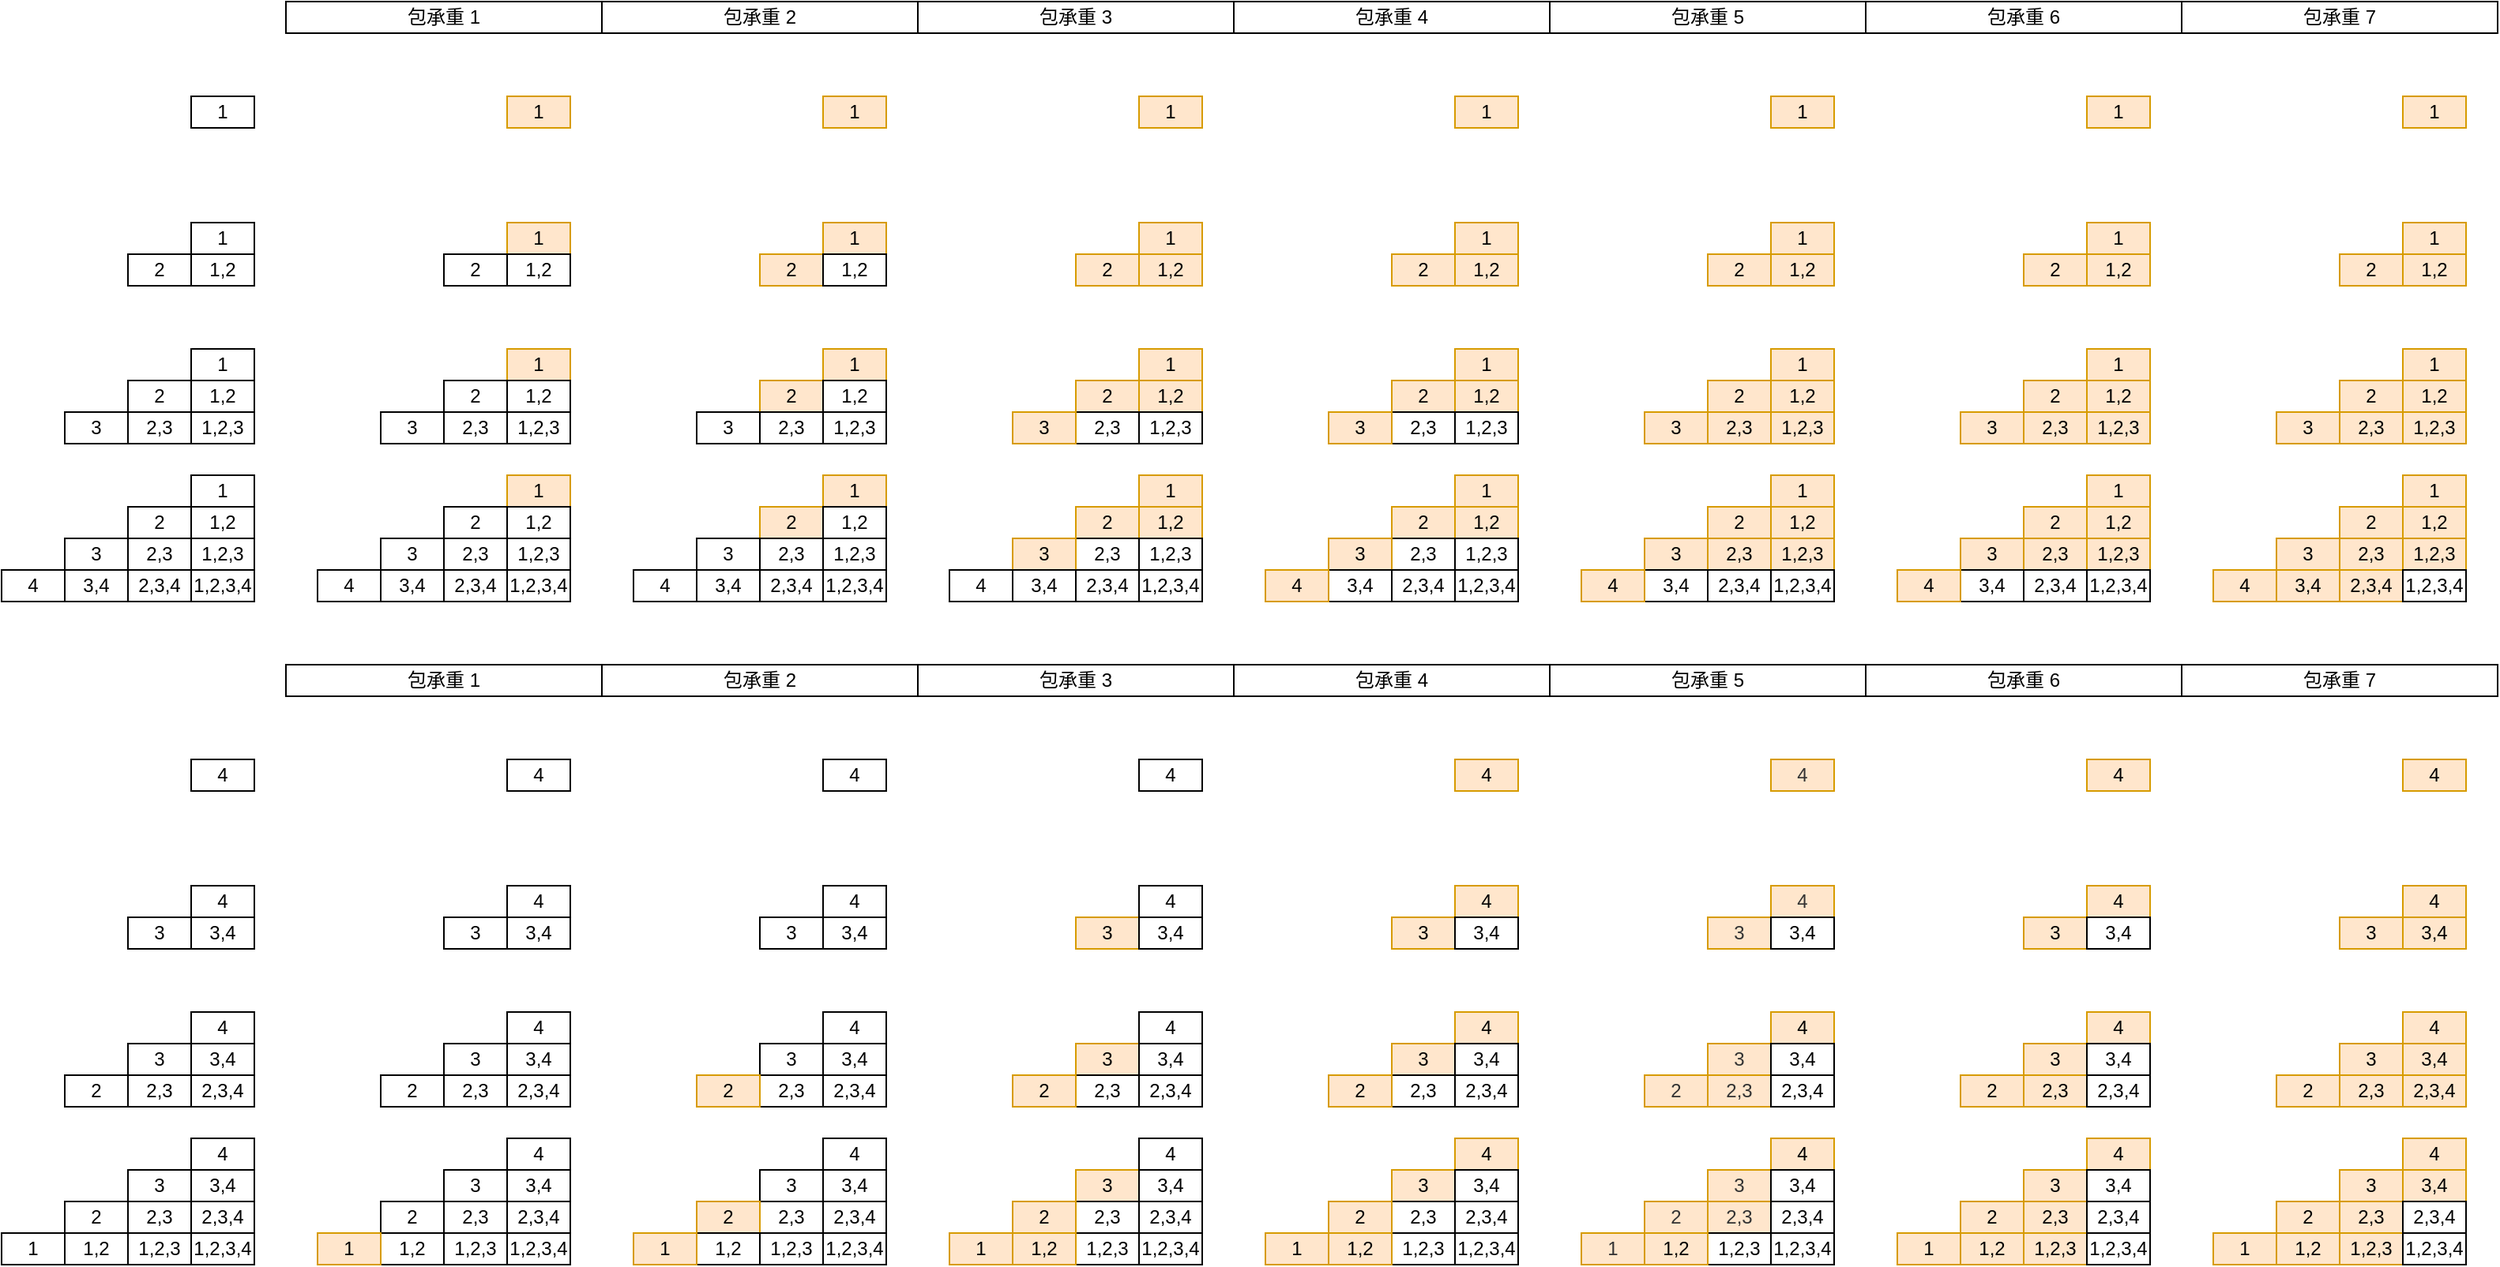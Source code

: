 <mxfile version="16.1.0" type="github">
  <diagram id="vXGA9uWDM5HRdBymqLsh" name="Page-1">
    <mxGraphModel dx="946" dy="646" grid="1" gridSize="10" guides="1" tooltips="1" connect="1" arrows="1" fold="1" page="1" pageScale="1" pageWidth="827" pageHeight="1169" math="0" shadow="0">
      <root>
        <mxCell id="0" />
        <mxCell id="1" parent="0" />
        <mxCell id="qYEso5ZYe-UhrBeJMv3y-1" value="1" style="rounded=0;whiteSpace=wrap;html=1;" vertex="1" parent="1">
          <mxGeometry x="120" y="200" width="40" height="20" as="geometry" />
        </mxCell>
        <mxCell id="qYEso5ZYe-UhrBeJMv3y-2" value="2" style="rounded=0;whiteSpace=wrap;html=1;" vertex="1" parent="1">
          <mxGeometry x="80" y="300" width="40" height="20" as="geometry" />
        </mxCell>
        <mxCell id="qYEso5ZYe-UhrBeJMv3y-3" value="1" style="rounded=0;whiteSpace=wrap;html=1;" vertex="1" parent="1">
          <mxGeometry x="120" y="280" width="40" height="20" as="geometry" />
        </mxCell>
        <mxCell id="qYEso5ZYe-UhrBeJMv3y-4" value="1,2" style="rounded=0;whiteSpace=wrap;html=1;" vertex="1" parent="1">
          <mxGeometry x="120" y="300" width="40" height="20" as="geometry" />
        </mxCell>
        <mxCell id="qYEso5ZYe-UhrBeJMv3y-5" value="2" style="rounded=0;whiteSpace=wrap;html=1;" vertex="1" parent="1">
          <mxGeometry x="80" y="380" width="40" height="20" as="geometry" />
        </mxCell>
        <mxCell id="qYEso5ZYe-UhrBeJMv3y-6" value="1" style="rounded=0;whiteSpace=wrap;html=1;" vertex="1" parent="1">
          <mxGeometry x="120" y="360" width="40" height="20" as="geometry" />
        </mxCell>
        <mxCell id="qYEso5ZYe-UhrBeJMv3y-7" value="1,2" style="rounded=0;whiteSpace=wrap;html=1;" vertex="1" parent="1">
          <mxGeometry x="120" y="380" width="40" height="20" as="geometry" />
        </mxCell>
        <mxCell id="qYEso5ZYe-UhrBeJMv3y-9" value="2,3" style="rounded=0;whiteSpace=wrap;html=1;" vertex="1" parent="1">
          <mxGeometry x="80" y="400" width="40" height="20" as="geometry" />
        </mxCell>
        <mxCell id="qYEso5ZYe-UhrBeJMv3y-10" value="1,2,3" style="rounded=0;whiteSpace=wrap;html=1;" vertex="1" parent="1">
          <mxGeometry x="120" y="400" width="40" height="20" as="geometry" />
        </mxCell>
        <mxCell id="qYEso5ZYe-UhrBeJMv3y-11" value="3" style="rounded=0;whiteSpace=wrap;html=1;" vertex="1" parent="1">
          <mxGeometry x="40" y="400" width="40" height="20" as="geometry" />
        </mxCell>
        <mxCell id="qYEso5ZYe-UhrBeJMv3y-12" value="2" style="rounded=0;whiteSpace=wrap;html=1;" vertex="1" parent="1">
          <mxGeometry x="80" y="460" width="40" height="20" as="geometry" />
        </mxCell>
        <mxCell id="qYEso5ZYe-UhrBeJMv3y-13" value="1" style="rounded=0;whiteSpace=wrap;html=1;" vertex="1" parent="1">
          <mxGeometry x="120" y="440" width="40" height="20" as="geometry" />
        </mxCell>
        <mxCell id="qYEso5ZYe-UhrBeJMv3y-14" value="1,2" style="rounded=0;whiteSpace=wrap;html=1;" vertex="1" parent="1">
          <mxGeometry x="120" y="460" width="40" height="20" as="geometry" />
        </mxCell>
        <mxCell id="qYEso5ZYe-UhrBeJMv3y-15" value="2,3" style="rounded=0;whiteSpace=wrap;html=1;" vertex="1" parent="1">
          <mxGeometry x="80" y="480" width="40" height="20" as="geometry" />
        </mxCell>
        <mxCell id="qYEso5ZYe-UhrBeJMv3y-16" value="1,2,3" style="rounded=0;whiteSpace=wrap;html=1;" vertex="1" parent="1">
          <mxGeometry x="120" y="480" width="40" height="20" as="geometry" />
        </mxCell>
        <mxCell id="qYEso5ZYe-UhrBeJMv3y-17" value="3" style="rounded=0;whiteSpace=wrap;html=1;" vertex="1" parent="1">
          <mxGeometry x="40" y="480" width="40" height="20" as="geometry" />
        </mxCell>
        <mxCell id="qYEso5ZYe-UhrBeJMv3y-18" value="2,3,4" style="rounded=0;whiteSpace=wrap;html=1;" vertex="1" parent="1">
          <mxGeometry x="80" y="500" width="40" height="20" as="geometry" />
        </mxCell>
        <mxCell id="qYEso5ZYe-UhrBeJMv3y-19" value="1,2,3,4" style="rounded=0;whiteSpace=wrap;html=1;" vertex="1" parent="1">
          <mxGeometry x="120" y="500" width="40" height="20" as="geometry" />
        </mxCell>
        <mxCell id="qYEso5ZYe-UhrBeJMv3y-20" value="3,4" style="rounded=0;whiteSpace=wrap;html=1;" vertex="1" parent="1">
          <mxGeometry x="40" y="500" width="40" height="20" as="geometry" />
        </mxCell>
        <mxCell id="qYEso5ZYe-UhrBeJMv3y-21" value="4" style="rounded=0;whiteSpace=wrap;html=1;" vertex="1" parent="1">
          <mxGeometry y="500" width="40" height="20" as="geometry" />
        </mxCell>
        <mxCell id="qYEso5ZYe-UhrBeJMv3y-22" value="1" style="rounded=0;whiteSpace=wrap;html=1;fillColor=#ffe6cc;strokeColor=#d79b00;" vertex="1" parent="1">
          <mxGeometry x="320" y="200" width="40" height="20" as="geometry" />
        </mxCell>
        <mxCell id="qYEso5ZYe-UhrBeJMv3y-23" value="2" style="rounded=0;whiteSpace=wrap;html=1;" vertex="1" parent="1">
          <mxGeometry x="280" y="300" width="40" height="20" as="geometry" />
        </mxCell>
        <mxCell id="qYEso5ZYe-UhrBeJMv3y-24" value="1" style="rounded=0;whiteSpace=wrap;html=1;fillColor=#ffe6cc;strokeColor=#d79b00;" vertex="1" parent="1">
          <mxGeometry x="320" y="280" width="40" height="20" as="geometry" />
        </mxCell>
        <mxCell id="qYEso5ZYe-UhrBeJMv3y-25" value="1,2" style="rounded=0;whiteSpace=wrap;html=1;" vertex="1" parent="1">
          <mxGeometry x="320" y="300" width="40" height="20" as="geometry" />
        </mxCell>
        <mxCell id="qYEso5ZYe-UhrBeJMv3y-26" value="2" style="rounded=0;whiteSpace=wrap;html=1;" vertex="1" parent="1">
          <mxGeometry x="280" y="380" width="40" height="20" as="geometry" />
        </mxCell>
        <mxCell id="qYEso5ZYe-UhrBeJMv3y-27" value="1" style="rounded=0;whiteSpace=wrap;html=1;fillColor=#ffe6cc;strokeColor=#d79b00;" vertex="1" parent="1">
          <mxGeometry x="320" y="360" width="40" height="20" as="geometry" />
        </mxCell>
        <mxCell id="qYEso5ZYe-UhrBeJMv3y-28" value="1,2" style="rounded=0;whiteSpace=wrap;html=1;" vertex="1" parent="1">
          <mxGeometry x="320" y="380" width="40" height="20" as="geometry" />
        </mxCell>
        <mxCell id="qYEso5ZYe-UhrBeJMv3y-29" value="2,3" style="rounded=0;whiteSpace=wrap;html=1;" vertex="1" parent="1">
          <mxGeometry x="280" y="400" width="40" height="20" as="geometry" />
        </mxCell>
        <mxCell id="qYEso5ZYe-UhrBeJMv3y-30" value="1,2,3" style="rounded=0;whiteSpace=wrap;html=1;" vertex="1" parent="1">
          <mxGeometry x="320" y="400" width="40" height="20" as="geometry" />
        </mxCell>
        <mxCell id="qYEso5ZYe-UhrBeJMv3y-31" value="3" style="rounded=0;whiteSpace=wrap;html=1;" vertex="1" parent="1">
          <mxGeometry x="240" y="400" width="40" height="20" as="geometry" />
        </mxCell>
        <mxCell id="qYEso5ZYe-UhrBeJMv3y-32" value="2" style="rounded=0;whiteSpace=wrap;html=1;" vertex="1" parent="1">
          <mxGeometry x="280" y="460" width="40" height="20" as="geometry" />
        </mxCell>
        <mxCell id="qYEso5ZYe-UhrBeJMv3y-33" value="1" style="rounded=0;whiteSpace=wrap;html=1;fillColor=#ffe6cc;strokeColor=#d79b00;" vertex="1" parent="1">
          <mxGeometry x="320" y="440" width="40" height="20" as="geometry" />
        </mxCell>
        <mxCell id="qYEso5ZYe-UhrBeJMv3y-34" value="1,2" style="rounded=0;whiteSpace=wrap;html=1;" vertex="1" parent="1">
          <mxGeometry x="320" y="460" width="40" height="20" as="geometry" />
        </mxCell>
        <mxCell id="qYEso5ZYe-UhrBeJMv3y-35" value="2,3" style="rounded=0;whiteSpace=wrap;html=1;" vertex="1" parent="1">
          <mxGeometry x="280" y="480" width="40" height="20" as="geometry" />
        </mxCell>
        <mxCell id="qYEso5ZYe-UhrBeJMv3y-36" value="1,2,3" style="rounded=0;whiteSpace=wrap;html=1;" vertex="1" parent="1">
          <mxGeometry x="320" y="480" width="40" height="20" as="geometry" />
        </mxCell>
        <mxCell id="qYEso5ZYe-UhrBeJMv3y-37" value="3" style="rounded=0;whiteSpace=wrap;html=1;" vertex="1" parent="1">
          <mxGeometry x="240" y="480" width="40" height="20" as="geometry" />
        </mxCell>
        <mxCell id="qYEso5ZYe-UhrBeJMv3y-38" value="2,3,4" style="rounded=0;whiteSpace=wrap;html=1;" vertex="1" parent="1">
          <mxGeometry x="280" y="500" width="40" height="20" as="geometry" />
        </mxCell>
        <mxCell id="qYEso5ZYe-UhrBeJMv3y-39" value="1,2,3,4" style="rounded=0;whiteSpace=wrap;html=1;" vertex="1" parent="1">
          <mxGeometry x="320" y="500" width="40" height="20" as="geometry" />
        </mxCell>
        <mxCell id="qYEso5ZYe-UhrBeJMv3y-40" value="3,4" style="rounded=0;whiteSpace=wrap;html=1;" vertex="1" parent="1">
          <mxGeometry x="240" y="500" width="40" height="20" as="geometry" />
        </mxCell>
        <mxCell id="qYEso5ZYe-UhrBeJMv3y-41" value="4" style="rounded=0;whiteSpace=wrap;html=1;" vertex="1" parent="1">
          <mxGeometry x="200" y="500" width="40" height="20" as="geometry" />
        </mxCell>
        <mxCell id="qYEso5ZYe-UhrBeJMv3y-42" value="1" style="rounded=0;whiteSpace=wrap;html=1;fillColor=#ffe6cc;strokeColor=#d79b00;" vertex="1" parent="1">
          <mxGeometry x="520" y="200" width="40" height="20" as="geometry" />
        </mxCell>
        <mxCell id="qYEso5ZYe-UhrBeJMv3y-43" value="2" style="rounded=0;whiteSpace=wrap;html=1;fillColor=#ffe6cc;strokeColor=#d79b00;" vertex="1" parent="1">
          <mxGeometry x="480" y="300" width="40" height="20" as="geometry" />
        </mxCell>
        <mxCell id="qYEso5ZYe-UhrBeJMv3y-44" value="1" style="rounded=0;whiteSpace=wrap;html=1;fillColor=#ffe6cc;strokeColor=#d79b00;" vertex="1" parent="1">
          <mxGeometry x="520" y="280" width="40" height="20" as="geometry" />
        </mxCell>
        <mxCell id="qYEso5ZYe-UhrBeJMv3y-45" value="1,2" style="rounded=0;whiteSpace=wrap;html=1;" vertex="1" parent="1">
          <mxGeometry x="520" y="300" width="40" height="20" as="geometry" />
        </mxCell>
        <mxCell id="qYEso5ZYe-UhrBeJMv3y-46" value="2" style="rounded=0;whiteSpace=wrap;html=1;fillColor=#ffe6cc;strokeColor=#d79b00;" vertex="1" parent="1">
          <mxGeometry x="480" y="380" width="40" height="20" as="geometry" />
        </mxCell>
        <mxCell id="qYEso5ZYe-UhrBeJMv3y-47" value="1" style="rounded=0;whiteSpace=wrap;html=1;fillColor=#ffe6cc;strokeColor=#d79b00;" vertex="1" parent="1">
          <mxGeometry x="520" y="360" width="40" height="20" as="geometry" />
        </mxCell>
        <mxCell id="qYEso5ZYe-UhrBeJMv3y-48" value="1,2" style="rounded=0;whiteSpace=wrap;html=1;" vertex="1" parent="1">
          <mxGeometry x="520" y="380" width="40" height="20" as="geometry" />
        </mxCell>
        <mxCell id="qYEso5ZYe-UhrBeJMv3y-49" value="2,3" style="rounded=0;whiteSpace=wrap;html=1;" vertex="1" parent="1">
          <mxGeometry x="480" y="400" width="40" height="20" as="geometry" />
        </mxCell>
        <mxCell id="qYEso5ZYe-UhrBeJMv3y-50" value="1,2,3" style="rounded=0;whiteSpace=wrap;html=1;" vertex="1" parent="1">
          <mxGeometry x="520" y="400" width="40" height="20" as="geometry" />
        </mxCell>
        <mxCell id="qYEso5ZYe-UhrBeJMv3y-51" value="3" style="rounded=0;whiteSpace=wrap;html=1;" vertex="1" parent="1">
          <mxGeometry x="440" y="400" width="40" height="20" as="geometry" />
        </mxCell>
        <mxCell id="qYEso5ZYe-UhrBeJMv3y-52" value="2" style="rounded=0;whiteSpace=wrap;html=1;fillColor=#ffe6cc;strokeColor=#d79b00;" vertex="1" parent="1">
          <mxGeometry x="480" y="460" width="40" height="20" as="geometry" />
        </mxCell>
        <mxCell id="qYEso5ZYe-UhrBeJMv3y-53" value="1" style="rounded=0;whiteSpace=wrap;html=1;fillColor=#ffe6cc;strokeColor=#d79b00;" vertex="1" parent="1">
          <mxGeometry x="520" y="440" width="40" height="20" as="geometry" />
        </mxCell>
        <mxCell id="qYEso5ZYe-UhrBeJMv3y-54" value="1,2" style="rounded=0;whiteSpace=wrap;html=1;" vertex="1" parent="1">
          <mxGeometry x="520" y="460" width="40" height="20" as="geometry" />
        </mxCell>
        <mxCell id="qYEso5ZYe-UhrBeJMv3y-55" value="2,3" style="rounded=0;whiteSpace=wrap;html=1;" vertex="1" parent="1">
          <mxGeometry x="480" y="480" width="40" height="20" as="geometry" />
        </mxCell>
        <mxCell id="qYEso5ZYe-UhrBeJMv3y-56" value="1,2,3" style="rounded=0;whiteSpace=wrap;html=1;" vertex="1" parent="1">
          <mxGeometry x="520" y="480" width="40" height="20" as="geometry" />
        </mxCell>
        <mxCell id="qYEso5ZYe-UhrBeJMv3y-57" value="3" style="rounded=0;whiteSpace=wrap;html=1;" vertex="1" parent="1">
          <mxGeometry x="440" y="480" width="40" height="20" as="geometry" />
        </mxCell>
        <mxCell id="qYEso5ZYe-UhrBeJMv3y-58" value="2,3,4" style="rounded=0;whiteSpace=wrap;html=1;" vertex="1" parent="1">
          <mxGeometry x="480" y="500" width="40" height="20" as="geometry" />
        </mxCell>
        <mxCell id="qYEso5ZYe-UhrBeJMv3y-59" value="1,2,3,4" style="rounded=0;whiteSpace=wrap;html=1;" vertex="1" parent="1">
          <mxGeometry x="520" y="500" width="40" height="20" as="geometry" />
        </mxCell>
        <mxCell id="qYEso5ZYe-UhrBeJMv3y-60" value="3,4" style="rounded=0;whiteSpace=wrap;html=1;" vertex="1" parent="1">
          <mxGeometry x="440" y="500" width="40" height="20" as="geometry" />
        </mxCell>
        <mxCell id="qYEso5ZYe-UhrBeJMv3y-61" value="4" style="rounded=0;whiteSpace=wrap;html=1;" vertex="1" parent="1">
          <mxGeometry x="400" y="500" width="40" height="20" as="geometry" />
        </mxCell>
        <mxCell id="qYEso5ZYe-UhrBeJMv3y-62" value="1" style="rounded=0;whiteSpace=wrap;html=1;fillColor=#ffe6cc;strokeColor=#d79b00;" vertex="1" parent="1">
          <mxGeometry x="720" y="200" width="40" height="20" as="geometry" />
        </mxCell>
        <mxCell id="qYEso5ZYe-UhrBeJMv3y-63" value="2" style="rounded=0;whiteSpace=wrap;html=1;fillColor=#ffe6cc;strokeColor=#d79b00;" vertex="1" parent="1">
          <mxGeometry x="680" y="300" width="40" height="20" as="geometry" />
        </mxCell>
        <mxCell id="qYEso5ZYe-UhrBeJMv3y-64" value="1" style="rounded=0;whiteSpace=wrap;html=1;fillColor=#ffe6cc;strokeColor=#d79b00;" vertex="1" parent="1">
          <mxGeometry x="720" y="280" width="40" height="20" as="geometry" />
        </mxCell>
        <mxCell id="qYEso5ZYe-UhrBeJMv3y-65" value="1,2" style="rounded=0;whiteSpace=wrap;html=1;fillColor=#ffe6cc;strokeColor=#d79b00;" vertex="1" parent="1">
          <mxGeometry x="720" y="300" width="40" height="20" as="geometry" />
        </mxCell>
        <mxCell id="qYEso5ZYe-UhrBeJMv3y-66" value="2" style="rounded=0;whiteSpace=wrap;html=1;fillColor=#ffe6cc;strokeColor=#d79b00;" vertex="1" parent="1">
          <mxGeometry x="680" y="380" width="40" height="20" as="geometry" />
        </mxCell>
        <mxCell id="qYEso5ZYe-UhrBeJMv3y-67" value="1" style="rounded=0;whiteSpace=wrap;html=1;fillColor=#ffe6cc;strokeColor=#d79b00;" vertex="1" parent="1">
          <mxGeometry x="720" y="360" width="40" height="20" as="geometry" />
        </mxCell>
        <mxCell id="qYEso5ZYe-UhrBeJMv3y-68" value="1,2" style="rounded=0;whiteSpace=wrap;html=1;fillColor=#ffe6cc;strokeColor=#d79b00;" vertex="1" parent="1">
          <mxGeometry x="720" y="380" width="40" height="20" as="geometry" />
        </mxCell>
        <mxCell id="qYEso5ZYe-UhrBeJMv3y-69" value="2,3" style="rounded=0;whiteSpace=wrap;html=1;" vertex="1" parent="1">
          <mxGeometry x="680" y="400" width="40" height="20" as="geometry" />
        </mxCell>
        <mxCell id="qYEso5ZYe-UhrBeJMv3y-70" value="1,2,3" style="rounded=0;whiteSpace=wrap;html=1;" vertex="1" parent="1">
          <mxGeometry x="720" y="400" width="40" height="20" as="geometry" />
        </mxCell>
        <mxCell id="qYEso5ZYe-UhrBeJMv3y-71" value="3" style="rounded=0;whiteSpace=wrap;html=1;fillColor=#ffe6cc;strokeColor=#d79b00;" vertex="1" parent="1">
          <mxGeometry x="640" y="400" width="40" height="20" as="geometry" />
        </mxCell>
        <mxCell id="qYEso5ZYe-UhrBeJMv3y-72" value="2" style="rounded=0;whiteSpace=wrap;html=1;fillColor=#ffe6cc;strokeColor=#d79b00;" vertex="1" parent="1">
          <mxGeometry x="680" y="460" width="40" height="20" as="geometry" />
        </mxCell>
        <mxCell id="qYEso5ZYe-UhrBeJMv3y-73" value="1" style="rounded=0;whiteSpace=wrap;html=1;fillColor=#ffe6cc;strokeColor=#d79b00;" vertex="1" parent="1">
          <mxGeometry x="720" y="440" width="40" height="20" as="geometry" />
        </mxCell>
        <mxCell id="qYEso5ZYe-UhrBeJMv3y-74" value="1,2" style="rounded=0;whiteSpace=wrap;html=1;fillColor=#ffe6cc;strokeColor=#d79b00;" vertex="1" parent="1">
          <mxGeometry x="720" y="460" width="40" height="20" as="geometry" />
        </mxCell>
        <mxCell id="qYEso5ZYe-UhrBeJMv3y-75" value="2,3" style="rounded=0;whiteSpace=wrap;html=1;" vertex="1" parent="1">
          <mxGeometry x="680" y="480" width="40" height="20" as="geometry" />
        </mxCell>
        <mxCell id="qYEso5ZYe-UhrBeJMv3y-76" value="1,2,3" style="rounded=0;whiteSpace=wrap;html=1;" vertex="1" parent="1">
          <mxGeometry x="720" y="480" width="40" height="20" as="geometry" />
        </mxCell>
        <mxCell id="qYEso5ZYe-UhrBeJMv3y-77" value="3" style="rounded=0;whiteSpace=wrap;html=1;fillColor=#ffe6cc;strokeColor=#d79b00;" vertex="1" parent="1">
          <mxGeometry x="640" y="480" width="40" height="20" as="geometry" />
        </mxCell>
        <mxCell id="qYEso5ZYe-UhrBeJMv3y-78" value="2,3,4" style="rounded=0;whiteSpace=wrap;html=1;" vertex="1" parent="1">
          <mxGeometry x="680" y="500" width="40" height="20" as="geometry" />
        </mxCell>
        <mxCell id="qYEso5ZYe-UhrBeJMv3y-79" value="1,2,3,4" style="rounded=0;whiteSpace=wrap;html=1;" vertex="1" parent="1">
          <mxGeometry x="720" y="500" width="40" height="20" as="geometry" />
        </mxCell>
        <mxCell id="qYEso5ZYe-UhrBeJMv3y-80" value="3,4" style="rounded=0;whiteSpace=wrap;html=1;" vertex="1" parent="1">
          <mxGeometry x="640" y="500" width="40" height="20" as="geometry" />
        </mxCell>
        <mxCell id="qYEso5ZYe-UhrBeJMv3y-81" value="4" style="rounded=0;whiteSpace=wrap;html=1;" vertex="1" parent="1">
          <mxGeometry x="600" y="500" width="40" height="20" as="geometry" />
        </mxCell>
        <mxCell id="qYEso5ZYe-UhrBeJMv3y-82" value="包承重 1" style="rounded=0;whiteSpace=wrap;html=1;" vertex="1" parent="1">
          <mxGeometry x="180" y="140" width="200" height="20" as="geometry" />
        </mxCell>
        <mxCell id="qYEso5ZYe-UhrBeJMv3y-83" value="包承重 2" style="rounded=0;whiteSpace=wrap;html=1;" vertex="1" parent="1">
          <mxGeometry x="380" y="140" width="200" height="20" as="geometry" />
        </mxCell>
        <mxCell id="qYEso5ZYe-UhrBeJMv3y-84" value="包承重 3" style="rounded=0;whiteSpace=wrap;html=1;" vertex="1" parent="1">
          <mxGeometry x="580" y="140" width="200" height="20" as="geometry" />
        </mxCell>
        <mxCell id="qYEso5ZYe-UhrBeJMv3y-85" value="包承重 4" style="rounded=0;whiteSpace=wrap;html=1;" vertex="1" parent="1">
          <mxGeometry x="780" y="140" width="200" height="20" as="geometry" />
        </mxCell>
        <mxCell id="qYEso5ZYe-UhrBeJMv3y-86" value="包承重 5" style="rounded=0;whiteSpace=wrap;html=1;" vertex="1" parent="1">
          <mxGeometry x="980" y="140" width="200" height="20" as="geometry" />
        </mxCell>
        <mxCell id="qYEso5ZYe-UhrBeJMv3y-87" value="包承重 6" style="rounded=0;whiteSpace=wrap;html=1;" vertex="1" parent="1">
          <mxGeometry x="1180" y="140" width="200" height="20" as="geometry" />
        </mxCell>
        <mxCell id="qYEso5ZYe-UhrBeJMv3y-88" value="1" style="rounded=0;whiteSpace=wrap;html=1;fillColor=#ffe6cc;strokeColor=#d79b00;" vertex="1" parent="1">
          <mxGeometry x="920" y="200" width="40" height="20" as="geometry" />
        </mxCell>
        <mxCell id="qYEso5ZYe-UhrBeJMv3y-89" value="2" style="rounded=0;whiteSpace=wrap;html=1;fillColor=#ffe6cc;strokeColor=#d79b00;" vertex="1" parent="1">
          <mxGeometry x="880" y="300" width="40" height="20" as="geometry" />
        </mxCell>
        <mxCell id="qYEso5ZYe-UhrBeJMv3y-90" value="1" style="rounded=0;whiteSpace=wrap;html=1;fillColor=#ffe6cc;strokeColor=#d79b00;" vertex="1" parent="1">
          <mxGeometry x="920" y="280" width="40" height="20" as="geometry" />
        </mxCell>
        <mxCell id="qYEso5ZYe-UhrBeJMv3y-91" value="1,2" style="rounded=0;whiteSpace=wrap;html=1;fillColor=#ffe6cc;strokeColor=#d79b00;" vertex="1" parent="1">
          <mxGeometry x="920" y="300" width="40" height="20" as="geometry" />
        </mxCell>
        <mxCell id="qYEso5ZYe-UhrBeJMv3y-92" value="2" style="rounded=0;whiteSpace=wrap;html=1;fillColor=#ffe6cc;strokeColor=#d79b00;" vertex="1" parent="1">
          <mxGeometry x="880" y="380" width="40" height="20" as="geometry" />
        </mxCell>
        <mxCell id="qYEso5ZYe-UhrBeJMv3y-93" value="1" style="rounded=0;whiteSpace=wrap;html=1;fillColor=#ffe6cc;strokeColor=#d79b00;" vertex="1" parent="1">
          <mxGeometry x="920" y="360" width="40" height="20" as="geometry" />
        </mxCell>
        <mxCell id="qYEso5ZYe-UhrBeJMv3y-94" value="1,2" style="rounded=0;whiteSpace=wrap;html=1;fillColor=#ffe6cc;strokeColor=#d79b00;" vertex="1" parent="1">
          <mxGeometry x="920" y="380" width="40" height="20" as="geometry" />
        </mxCell>
        <mxCell id="qYEso5ZYe-UhrBeJMv3y-95" value="2,3" style="rounded=0;whiteSpace=wrap;html=1;" vertex="1" parent="1">
          <mxGeometry x="880" y="400" width="40" height="20" as="geometry" />
        </mxCell>
        <mxCell id="qYEso5ZYe-UhrBeJMv3y-96" value="1,2,3" style="rounded=0;whiteSpace=wrap;html=1;" vertex="1" parent="1">
          <mxGeometry x="920" y="400" width="40" height="20" as="geometry" />
        </mxCell>
        <mxCell id="qYEso5ZYe-UhrBeJMv3y-97" value="3" style="rounded=0;whiteSpace=wrap;html=1;fillColor=#ffe6cc;strokeColor=#d79b00;" vertex="1" parent="1">
          <mxGeometry x="840" y="400" width="40" height="20" as="geometry" />
        </mxCell>
        <mxCell id="qYEso5ZYe-UhrBeJMv3y-98" value="2" style="rounded=0;whiteSpace=wrap;html=1;fillColor=#ffe6cc;strokeColor=#d79b00;" vertex="1" parent="1">
          <mxGeometry x="880" y="460" width="40" height="20" as="geometry" />
        </mxCell>
        <mxCell id="qYEso5ZYe-UhrBeJMv3y-99" value="1" style="rounded=0;whiteSpace=wrap;html=1;fillColor=#ffe6cc;strokeColor=#d79b00;" vertex="1" parent="1">
          <mxGeometry x="920" y="440" width="40" height="20" as="geometry" />
        </mxCell>
        <mxCell id="qYEso5ZYe-UhrBeJMv3y-100" value="1,2" style="rounded=0;whiteSpace=wrap;html=1;fillColor=#ffe6cc;strokeColor=#d79b00;" vertex="1" parent="1">
          <mxGeometry x="920" y="460" width="40" height="20" as="geometry" />
        </mxCell>
        <mxCell id="qYEso5ZYe-UhrBeJMv3y-101" value="2,3" style="rounded=0;whiteSpace=wrap;html=1;" vertex="1" parent="1">
          <mxGeometry x="880" y="480" width="40" height="20" as="geometry" />
        </mxCell>
        <mxCell id="qYEso5ZYe-UhrBeJMv3y-102" value="1,2,3" style="rounded=0;whiteSpace=wrap;html=1;" vertex="1" parent="1">
          <mxGeometry x="920" y="480" width="40" height="20" as="geometry" />
        </mxCell>
        <mxCell id="qYEso5ZYe-UhrBeJMv3y-103" value="3" style="rounded=0;whiteSpace=wrap;html=1;fillColor=#ffe6cc;strokeColor=#d79b00;" vertex="1" parent="1">
          <mxGeometry x="840" y="480" width="40" height="20" as="geometry" />
        </mxCell>
        <mxCell id="qYEso5ZYe-UhrBeJMv3y-104" value="2,3,4" style="rounded=0;whiteSpace=wrap;html=1;" vertex="1" parent="1">
          <mxGeometry x="880" y="500" width="40" height="20" as="geometry" />
        </mxCell>
        <mxCell id="qYEso5ZYe-UhrBeJMv3y-105" value="1,2,3,4" style="rounded=0;whiteSpace=wrap;html=1;" vertex="1" parent="1">
          <mxGeometry x="920" y="500" width="40" height="20" as="geometry" />
        </mxCell>
        <mxCell id="qYEso5ZYe-UhrBeJMv3y-106" value="3,4" style="rounded=0;whiteSpace=wrap;html=1;" vertex="1" parent="1">
          <mxGeometry x="840" y="500" width="40" height="20" as="geometry" />
        </mxCell>
        <mxCell id="qYEso5ZYe-UhrBeJMv3y-107" value="4" style="rounded=0;whiteSpace=wrap;html=1;fillColor=#ffe6cc;strokeColor=#d79b00;" vertex="1" parent="1">
          <mxGeometry x="800" y="500" width="40" height="20" as="geometry" />
        </mxCell>
        <mxCell id="qYEso5ZYe-UhrBeJMv3y-108" value="1" style="rounded=0;whiteSpace=wrap;html=1;fillColor=#ffe6cc;strokeColor=#d79b00;" vertex="1" parent="1">
          <mxGeometry x="1120" y="200" width="40" height="20" as="geometry" />
        </mxCell>
        <mxCell id="qYEso5ZYe-UhrBeJMv3y-109" value="2" style="rounded=0;whiteSpace=wrap;html=1;fillColor=#ffe6cc;strokeColor=#d79b00;" vertex="1" parent="1">
          <mxGeometry x="1080" y="300" width="40" height="20" as="geometry" />
        </mxCell>
        <mxCell id="qYEso5ZYe-UhrBeJMv3y-110" value="1" style="rounded=0;whiteSpace=wrap;html=1;fillColor=#ffe6cc;strokeColor=#d79b00;" vertex="1" parent="1">
          <mxGeometry x="1120" y="280" width="40" height="20" as="geometry" />
        </mxCell>
        <mxCell id="qYEso5ZYe-UhrBeJMv3y-111" value="1,2" style="rounded=0;whiteSpace=wrap;html=1;fillColor=#ffe6cc;strokeColor=#d79b00;" vertex="1" parent="1">
          <mxGeometry x="1120" y="300" width="40" height="20" as="geometry" />
        </mxCell>
        <mxCell id="qYEso5ZYe-UhrBeJMv3y-112" value="2" style="rounded=0;whiteSpace=wrap;html=1;fillColor=#ffe6cc;strokeColor=#d79b00;" vertex="1" parent="1">
          <mxGeometry x="1080" y="380" width="40" height="20" as="geometry" />
        </mxCell>
        <mxCell id="qYEso5ZYe-UhrBeJMv3y-113" value="1" style="rounded=0;whiteSpace=wrap;html=1;fillColor=#ffe6cc;strokeColor=#d79b00;" vertex="1" parent="1">
          <mxGeometry x="1120" y="360" width="40" height="20" as="geometry" />
        </mxCell>
        <mxCell id="qYEso5ZYe-UhrBeJMv3y-114" value="1,2" style="rounded=0;whiteSpace=wrap;html=1;fillColor=#ffe6cc;strokeColor=#d79b00;" vertex="1" parent="1">
          <mxGeometry x="1120" y="380" width="40" height="20" as="geometry" />
        </mxCell>
        <mxCell id="qYEso5ZYe-UhrBeJMv3y-115" value="2,3" style="rounded=0;whiteSpace=wrap;html=1;fillColor=#ffe6cc;strokeColor=#d79b00;" vertex="1" parent="1">
          <mxGeometry x="1080" y="400" width="40" height="20" as="geometry" />
        </mxCell>
        <mxCell id="qYEso5ZYe-UhrBeJMv3y-116" value="1,2,3" style="rounded=0;whiteSpace=wrap;html=1;fillColor=#ffe6cc;strokeColor=#d79b00;" vertex="1" parent="1">
          <mxGeometry x="1120" y="400" width="40" height="20" as="geometry" />
        </mxCell>
        <mxCell id="qYEso5ZYe-UhrBeJMv3y-117" value="3" style="rounded=0;whiteSpace=wrap;html=1;fillColor=#ffe6cc;strokeColor=#d79b00;" vertex="1" parent="1">
          <mxGeometry x="1040" y="400" width="40" height="20" as="geometry" />
        </mxCell>
        <mxCell id="qYEso5ZYe-UhrBeJMv3y-118" value="2" style="rounded=0;whiteSpace=wrap;html=1;fillColor=#ffe6cc;strokeColor=#d79b00;" vertex="1" parent="1">
          <mxGeometry x="1080" y="460" width="40" height="20" as="geometry" />
        </mxCell>
        <mxCell id="qYEso5ZYe-UhrBeJMv3y-119" value="1" style="rounded=0;whiteSpace=wrap;html=1;fillColor=#ffe6cc;strokeColor=#d79b00;" vertex="1" parent="1">
          <mxGeometry x="1120" y="440" width="40" height="20" as="geometry" />
        </mxCell>
        <mxCell id="qYEso5ZYe-UhrBeJMv3y-120" value="1,2" style="rounded=0;whiteSpace=wrap;html=1;fillColor=#ffe6cc;strokeColor=#d79b00;" vertex="1" parent="1">
          <mxGeometry x="1120" y="460" width="40" height="20" as="geometry" />
        </mxCell>
        <mxCell id="qYEso5ZYe-UhrBeJMv3y-121" value="2,3" style="rounded=0;whiteSpace=wrap;html=1;fillColor=#ffe6cc;strokeColor=#d79b00;" vertex="1" parent="1">
          <mxGeometry x="1080" y="480" width="40" height="20" as="geometry" />
        </mxCell>
        <mxCell id="qYEso5ZYe-UhrBeJMv3y-122" value="1,2,3" style="rounded=0;whiteSpace=wrap;html=1;fillColor=#ffe6cc;strokeColor=#d79b00;" vertex="1" parent="1">
          <mxGeometry x="1120" y="480" width="40" height="20" as="geometry" />
        </mxCell>
        <mxCell id="qYEso5ZYe-UhrBeJMv3y-123" value="3" style="rounded=0;whiteSpace=wrap;html=1;fillColor=#ffe6cc;strokeColor=#d79b00;" vertex="1" parent="1">
          <mxGeometry x="1040" y="480" width="40" height="20" as="geometry" />
        </mxCell>
        <mxCell id="qYEso5ZYe-UhrBeJMv3y-124" value="2,3,4" style="rounded=0;whiteSpace=wrap;html=1;" vertex="1" parent="1">
          <mxGeometry x="1080" y="500" width="40" height="20" as="geometry" />
        </mxCell>
        <mxCell id="qYEso5ZYe-UhrBeJMv3y-125" value="1,2,3,4" style="rounded=0;whiteSpace=wrap;html=1;" vertex="1" parent="1">
          <mxGeometry x="1120" y="500" width="40" height="20" as="geometry" />
        </mxCell>
        <mxCell id="qYEso5ZYe-UhrBeJMv3y-126" value="3,4" style="rounded=0;whiteSpace=wrap;html=1;" vertex="1" parent="1">
          <mxGeometry x="1040" y="500" width="40" height="20" as="geometry" />
        </mxCell>
        <mxCell id="qYEso5ZYe-UhrBeJMv3y-127" value="4" style="rounded=0;whiteSpace=wrap;html=1;fillColor=#ffe6cc;strokeColor=#d79b00;" vertex="1" parent="1">
          <mxGeometry x="1000" y="500" width="40" height="20" as="geometry" />
        </mxCell>
        <mxCell id="qYEso5ZYe-UhrBeJMv3y-128" value="1" style="rounded=0;whiteSpace=wrap;html=1;fillColor=#ffe6cc;strokeColor=#d79b00;" vertex="1" parent="1">
          <mxGeometry x="1320" y="200" width="40" height="20" as="geometry" />
        </mxCell>
        <mxCell id="qYEso5ZYe-UhrBeJMv3y-129" value="2" style="rounded=0;whiteSpace=wrap;html=1;fillColor=#ffe6cc;strokeColor=#d79b00;" vertex="1" parent="1">
          <mxGeometry x="1280" y="300" width="40" height="20" as="geometry" />
        </mxCell>
        <mxCell id="qYEso5ZYe-UhrBeJMv3y-130" value="1" style="rounded=0;whiteSpace=wrap;html=1;fillColor=#ffe6cc;strokeColor=#d79b00;" vertex="1" parent="1">
          <mxGeometry x="1320" y="280" width="40" height="20" as="geometry" />
        </mxCell>
        <mxCell id="qYEso5ZYe-UhrBeJMv3y-131" value="1,2" style="rounded=0;whiteSpace=wrap;html=1;fillColor=#ffe6cc;strokeColor=#d79b00;" vertex="1" parent="1">
          <mxGeometry x="1320" y="300" width="40" height="20" as="geometry" />
        </mxCell>
        <mxCell id="qYEso5ZYe-UhrBeJMv3y-132" value="2" style="rounded=0;whiteSpace=wrap;html=1;fillColor=#ffe6cc;strokeColor=#d79b00;" vertex="1" parent="1">
          <mxGeometry x="1280" y="380" width="40" height="20" as="geometry" />
        </mxCell>
        <mxCell id="qYEso5ZYe-UhrBeJMv3y-133" value="1" style="rounded=0;whiteSpace=wrap;html=1;fillColor=#ffe6cc;strokeColor=#d79b00;" vertex="1" parent="1">
          <mxGeometry x="1320" y="360" width="40" height="20" as="geometry" />
        </mxCell>
        <mxCell id="qYEso5ZYe-UhrBeJMv3y-134" value="1,2" style="rounded=0;whiteSpace=wrap;html=1;fillColor=#ffe6cc;strokeColor=#d79b00;" vertex="1" parent="1">
          <mxGeometry x="1320" y="380" width="40" height="20" as="geometry" />
        </mxCell>
        <mxCell id="qYEso5ZYe-UhrBeJMv3y-135" value="2,3" style="rounded=0;whiteSpace=wrap;html=1;fillColor=#ffe6cc;strokeColor=#d79b00;" vertex="1" parent="1">
          <mxGeometry x="1280" y="400" width="40" height="20" as="geometry" />
        </mxCell>
        <mxCell id="qYEso5ZYe-UhrBeJMv3y-136" value="1,2,3" style="rounded=0;whiteSpace=wrap;html=1;fillColor=#ffe6cc;strokeColor=#d79b00;" vertex="1" parent="1">
          <mxGeometry x="1320" y="400" width="40" height="20" as="geometry" />
        </mxCell>
        <mxCell id="qYEso5ZYe-UhrBeJMv3y-137" value="3" style="rounded=0;whiteSpace=wrap;html=1;fillColor=#ffe6cc;strokeColor=#d79b00;" vertex="1" parent="1">
          <mxGeometry x="1240" y="400" width="40" height="20" as="geometry" />
        </mxCell>
        <mxCell id="qYEso5ZYe-UhrBeJMv3y-138" value="2" style="rounded=0;whiteSpace=wrap;html=1;fillColor=#ffe6cc;strokeColor=#d79b00;" vertex="1" parent="1">
          <mxGeometry x="1280" y="460" width="40" height="20" as="geometry" />
        </mxCell>
        <mxCell id="qYEso5ZYe-UhrBeJMv3y-139" value="1" style="rounded=0;whiteSpace=wrap;html=1;fillColor=#ffe6cc;strokeColor=#d79b00;" vertex="1" parent="1">
          <mxGeometry x="1320" y="440" width="40" height="20" as="geometry" />
        </mxCell>
        <mxCell id="qYEso5ZYe-UhrBeJMv3y-140" value="1,2" style="rounded=0;whiteSpace=wrap;html=1;fillColor=#ffe6cc;strokeColor=#d79b00;" vertex="1" parent="1">
          <mxGeometry x="1320" y="460" width="40" height="20" as="geometry" />
        </mxCell>
        <mxCell id="qYEso5ZYe-UhrBeJMv3y-141" value="2,3" style="rounded=0;whiteSpace=wrap;html=1;fillColor=#ffe6cc;strokeColor=#d79b00;" vertex="1" parent="1">
          <mxGeometry x="1280" y="480" width="40" height="20" as="geometry" />
        </mxCell>
        <mxCell id="qYEso5ZYe-UhrBeJMv3y-142" value="1,2,3" style="rounded=0;whiteSpace=wrap;html=1;fillColor=#ffe6cc;strokeColor=#d79b00;" vertex="1" parent="1">
          <mxGeometry x="1320" y="480" width="40" height="20" as="geometry" />
        </mxCell>
        <mxCell id="qYEso5ZYe-UhrBeJMv3y-143" value="3" style="rounded=0;whiteSpace=wrap;html=1;fillColor=#ffe6cc;strokeColor=#d79b00;" vertex="1" parent="1">
          <mxGeometry x="1240" y="480" width="40" height="20" as="geometry" />
        </mxCell>
        <mxCell id="qYEso5ZYe-UhrBeJMv3y-144" value="2,3,4" style="rounded=0;whiteSpace=wrap;html=1;" vertex="1" parent="1">
          <mxGeometry x="1280" y="500" width="40" height="20" as="geometry" />
        </mxCell>
        <mxCell id="qYEso5ZYe-UhrBeJMv3y-145" value="1,2,3,4" style="rounded=0;whiteSpace=wrap;html=1;" vertex="1" parent="1">
          <mxGeometry x="1320" y="500" width="40" height="20" as="geometry" />
        </mxCell>
        <mxCell id="qYEso5ZYe-UhrBeJMv3y-146" value="3,4" style="rounded=0;whiteSpace=wrap;html=1;" vertex="1" parent="1">
          <mxGeometry x="1240" y="500" width="40" height="20" as="geometry" />
        </mxCell>
        <mxCell id="qYEso5ZYe-UhrBeJMv3y-147" value="4" style="rounded=0;whiteSpace=wrap;html=1;fillColor=#ffe6cc;strokeColor=#d79b00;" vertex="1" parent="1">
          <mxGeometry x="1200" y="500" width="40" height="20" as="geometry" />
        </mxCell>
        <mxCell id="qYEso5ZYe-UhrBeJMv3y-148" value="1" style="rounded=0;whiteSpace=wrap;html=1;fillColor=#ffe6cc;strokeColor=#d79b00;" vertex="1" parent="1">
          <mxGeometry x="1520" y="200" width="40" height="20" as="geometry" />
        </mxCell>
        <mxCell id="qYEso5ZYe-UhrBeJMv3y-149" value="2" style="rounded=0;whiteSpace=wrap;html=1;fillColor=#ffe6cc;strokeColor=#d79b00;" vertex="1" parent="1">
          <mxGeometry x="1480" y="300" width="40" height="20" as="geometry" />
        </mxCell>
        <mxCell id="qYEso5ZYe-UhrBeJMv3y-150" value="1" style="rounded=0;whiteSpace=wrap;html=1;fillColor=#ffe6cc;strokeColor=#d79b00;" vertex="1" parent="1">
          <mxGeometry x="1520" y="280" width="40" height="20" as="geometry" />
        </mxCell>
        <mxCell id="qYEso5ZYe-UhrBeJMv3y-151" value="1,2" style="rounded=0;whiteSpace=wrap;html=1;fillColor=#ffe6cc;strokeColor=#d79b00;" vertex="1" parent="1">
          <mxGeometry x="1520" y="300" width="40" height="20" as="geometry" />
        </mxCell>
        <mxCell id="qYEso5ZYe-UhrBeJMv3y-152" value="2" style="rounded=0;whiteSpace=wrap;html=1;fillColor=#ffe6cc;strokeColor=#d79b00;" vertex="1" parent="1">
          <mxGeometry x="1480" y="380" width="40" height="20" as="geometry" />
        </mxCell>
        <mxCell id="qYEso5ZYe-UhrBeJMv3y-153" value="1" style="rounded=0;whiteSpace=wrap;html=1;fillColor=#ffe6cc;strokeColor=#d79b00;" vertex="1" parent="1">
          <mxGeometry x="1520" y="360" width="40" height="20" as="geometry" />
        </mxCell>
        <mxCell id="qYEso5ZYe-UhrBeJMv3y-154" value="1,2" style="rounded=0;whiteSpace=wrap;html=1;fillColor=#ffe6cc;strokeColor=#d79b00;" vertex="1" parent="1">
          <mxGeometry x="1520" y="380" width="40" height="20" as="geometry" />
        </mxCell>
        <mxCell id="qYEso5ZYe-UhrBeJMv3y-155" value="2,3" style="rounded=0;whiteSpace=wrap;html=1;fillColor=#ffe6cc;strokeColor=#d79b00;" vertex="1" parent="1">
          <mxGeometry x="1480" y="400" width="40" height="20" as="geometry" />
        </mxCell>
        <mxCell id="qYEso5ZYe-UhrBeJMv3y-156" value="1,2,3" style="rounded=0;whiteSpace=wrap;html=1;fillColor=#ffe6cc;strokeColor=#d79b00;" vertex="1" parent="1">
          <mxGeometry x="1520" y="400" width="40" height="20" as="geometry" />
        </mxCell>
        <mxCell id="qYEso5ZYe-UhrBeJMv3y-157" value="3" style="rounded=0;whiteSpace=wrap;html=1;fillColor=#ffe6cc;strokeColor=#d79b00;" vertex="1" parent="1">
          <mxGeometry x="1440" y="400" width="40" height="20" as="geometry" />
        </mxCell>
        <mxCell id="qYEso5ZYe-UhrBeJMv3y-158" value="2" style="rounded=0;whiteSpace=wrap;html=1;fillColor=#ffe6cc;strokeColor=#d79b00;" vertex="1" parent="1">
          <mxGeometry x="1480" y="460" width="40" height="20" as="geometry" />
        </mxCell>
        <mxCell id="qYEso5ZYe-UhrBeJMv3y-159" value="1" style="rounded=0;whiteSpace=wrap;html=1;fillColor=#ffe6cc;strokeColor=#d79b00;" vertex="1" parent="1">
          <mxGeometry x="1520" y="440" width="40" height="20" as="geometry" />
        </mxCell>
        <mxCell id="qYEso5ZYe-UhrBeJMv3y-160" value="1,2" style="rounded=0;whiteSpace=wrap;html=1;fillColor=#ffe6cc;strokeColor=#d79b00;" vertex="1" parent="1">
          <mxGeometry x="1520" y="460" width="40" height="20" as="geometry" />
        </mxCell>
        <mxCell id="qYEso5ZYe-UhrBeJMv3y-161" value="2,3" style="rounded=0;whiteSpace=wrap;html=1;fillColor=#ffe6cc;strokeColor=#d79b00;" vertex="1" parent="1">
          <mxGeometry x="1480" y="480" width="40" height="20" as="geometry" />
        </mxCell>
        <mxCell id="qYEso5ZYe-UhrBeJMv3y-162" value="1,2,3" style="rounded=0;whiteSpace=wrap;html=1;fillColor=#ffe6cc;strokeColor=#d79b00;" vertex="1" parent="1">
          <mxGeometry x="1520" y="480" width="40" height="20" as="geometry" />
        </mxCell>
        <mxCell id="qYEso5ZYe-UhrBeJMv3y-163" value="3" style="rounded=0;whiteSpace=wrap;html=1;fillColor=#ffe6cc;strokeColor=#d79b00;" vertex="1" parent="1">
          <mxGeometry x="1440" y="480" width="40" height="20" as="geometry" />
        </mxCell>
        <mxCell id="qYEso5ZYe-UhrBeJMv3y-164" value="2,3,4" style="rounded=0;whiteSpace=wrap;html=1;fillColor=#ffe6cc;strokeColor=#d79b00;" vertex="1" parent="1">
          <mxGeometry x="1480" y="500" width="40" height="20" as="geometry" />
        </mxCell>
        <mxCell id="qYEso5ZYe-UhrBeJMv3y-165" value="1,2,3,4" style="rounded=0;whiteSpace=wrap;html=1;" vertex="1" parent="1">
          <mxGeometry x="1520" y="500" width="40" height="20" as="geometry" />
        </mxCell>
        <mxCell id="qYEso5ZYe-UhrBeJMv3y-166" value="3,4" style="rounded=0;whiteSpace=wrap;html=1;fillColor=#ffe6cc;strokeColor=#d79b00;" vertex="1" parent="1">
          <mxGeometry x="1440" y="500" width="40" height="20" as="geometry" />
        </mxCell>
        <mxCell id="qYEso5ZYe-UhrBeJMv3y-167" value="4" style="rounded=0;whiteSpace=wrap;html=1;fillColor=#ffe6cc;strokeColor=#d79b00;" vertex="1" parent="1">
          <mxGeometry x="1400" y="500" width="40" height="20" as="geometry" />
        </mxCell>
        <mxCell id="qYEso5ZYe-UhrBeJMv3y-168" value="包承重 7" style="rounded=0;whiteSpace=wrap;html=1;" vertex="1" parent="1">
          <mxGeometry x="1380" y="140" width="200" height="20" as="geometry" />
        </mxCell>
        <mxCell id="qYEso5ZYe-UhrBeJMv3y-169" value="4" style="rounded=0;whiteSpace=wrap;html=1;" vertex="1" parent="1">
          <mxGeometry x="120" y="620" width="40" height="20" as="geometry" />
        </mxCell>
        <mxCell id="qYEso5ZYe-UhrBeJMv3y-170" value="3" style="rounded=0;whiteSpace=wrap;html=1;" vertex="1" parent="1">
          <mxGeometry x="80" y="720" width="40" height="20" as="geometry" />
        </mxCell>
        <mxCell id="qYEso5ZYe-UhrBeJMv3y-171" value="4" style="rounded=0;whiteSpace=wrap;html=1;" vertex="1" parent="1">
          <mxGeometry x="120" y="700" width="40" height="20" as="geometry" />
        </mxCell>
        <mxCell id="qYEso5ZYe-UhrBeJMv3y-172" value="3,4" style="rounded=0;whiteSpace=wrap;html=1;" vertex="1" parent="1">
          <mxGeometry x="120" y="720" width="40" height="20" as="geometry" />
        </mxCell>
        <mxCell id="qYEso5ZYe-UhrBeJMv3y-173" value="3" style="rounded=0;whiteSpace=wrap;html=1;" vertex="1" parent="1">
          <mxGeometry x="80" y="800" width="40" height="20" as="geometry" />
        </mxCell>
        <mxCell id="qYEso5ZYe-UhrBeJMv3y-174" value="4" style="rounded=0;whiteSpace=wrap;html=1;" vertex="1" parent="1">
          <mxGeometry x="120" y="780" width="40" height="20" as="geometry" />
        </mxCell>
        <mxCell id="qYEso5ZYe-UhrBeJMv3y-175" value="3,4" style="rounded=0;whiteSpace=wrap;html=1;" vertex="1" parent="1">
          <mxGeometry x="120" y="800" width="40" height="20" as="geometry" />
        </mxCell>
        <mxCell id="qYEso5ZYe-UhrBeJMv3y-176" value="2,3" style="rounded=0;whiteSpace=wrap;html=1;" vertex="1" parent="1">
          <mxGeometry x="80" y="820" width="40" height="20" as="geometry" />
        </mxCell>
        <mxCell id="qYEso5ZYe-UhrBeJMv3y-177" value="2,3,4" style="rounded=0;whiteSpace=wrap;html=1;" vertex="1" parent="1">
          <mxGeometry x="120" y="820" width="40" height="20" as="geometry" />
        </mxCell>
        <mxCell id="qYEso5ZYe-UhrBeJMv3y-178" value="2" style="rounded=0;whiteSpace=wrap;html=1;" vertex="1" parent="1">
          <mxGeometry x="40" y="820" width="40" height="20" as="geometry" />
        </mxCell>
        <mxCell id="qYEso5ZYe-UhrBeJMv3y-179" value="3" style="rounded=0;whiteSpace=wrap;html=1;" vertex="1" parent="1">
          <mxGeometry x="80" y="880" width="40" height="20" as="geometry" />
        </mxCell>
        <mxCell id="qYEso5ZYe-UhrBeJMv3y-180" value="4" style="rounded=0;whiteSpace=wrap;html=1;" vertex="1" parent="1">
          <mxGeometry x="120" y="860" width="40" height="20" as="geometry" />
        </mxCell>
        <mxCell id="qYEso5ZYe-UhrBeJMv3y-181" value="3,4" style="rounded=0;whiteSpace=wrap;html=1;" vertex="1" parent="1">
          <mxGeometry x="120" y="880" width="40" height="20" as="geometry" />
        </mxCell>
        <mxCell id="qYEso5ZYe-UhrBeJMv3y-182" value="2,3" style="rounded=0;whiteSpace=wrap;html=1;" vertex="1" parent="1">
          <mxGeometry x="80" y="900" width="40" height="20" as="geometry" />
        </mxCell>
        <mxCell id="qYEso5ZYe-UhrBeJMv3y-183" value="2,3,4" style="rounded=0;whiteSpace=wrap;html=1;" vertex="1" parent="1">
          <mxGeometry x="120" y="900" width="40" height="20" as="geometry" />
        </mxCell>
        <mxCell id="qYEso5ZYe-UhrBeJMv3y-184" value="2" style="rounded=0;whiteSpace=wrap;html=1;" vertex="1" parent="1">
          <mxGeometry x="40" y="900" width="40" height="20" as="geometry" />
        </mxCell>
        <mxCell id="qYEso5ZYe-UhrBeJMv3y-185" value="1,2,3" style="rounded=0;whiteSpace=wrap;html=1;" vertex="1" parent="1">
          <mxGeometry x="80" y="920" width="40" height="20" as="geometry" />
        </mxCell>
        <mxCell id="qYEso5ZYe-UhrBeJMv3y-186" value="1,2,3,4" style="rounded=0;whiteSpace=wrap;html=1;" vertex="1" parent="1">
          <mxGeometry x="120" y="920" width="40" height="20" as="geometry" />
        </mxCell>
        <mxCell id="qYEso5ZYe-UhrBeJMv3y-187" value="1,2" style="rounded=0;whiteSpace=wrap;html=1;" vertex="1" parent="1">
          <mxGeometry x="40" y="920" width="40" height="20" as="geometry" />
        </mxCell>
        <mxCell id="qYEso5ZYe-UhrBeJMv3y-188" value="1" style="rounded=0;whiteSpace=wrap;html=1;" vertex="1" parent="1">
          <mxGeometry y="920" width="40" height="20" as="geometry" />
        </mxCell>
        <mxCell id="qYEso5ZYe-UhrBeJMv3y-249" value="包承重 1" style="rounded=0;whiteSpace=wrap;html=1;" vertex="1" parent="1">
          <mxGeometry x="180" y="560" width="200" height="20" as="geometry" />
        </mxCell>
        <mxCell id="qYEso5ZYe-UhrBeJMv3y-250" value="包承重 2" style="rounded=0;whiteSpace=wrap;html=1;" vertex="1" parent="1">
          <mxGeometry x="380" y="560" width="200" height="20" as="geometry" />
        </mxCell>
        <mxCell id="qYEso5ZYe-UhrBeJMv3y-251" value="包承重 3" style="rounded=0;whiteSpace=wrap;html=1;" vertex="1" parent="1">
          <mxGeometry x="580" y="560" width="200" height="20" as="geometry" />
        </mxCell>
        <mxCell id="qYEso5ZYe-UhrBeJMv3y-252" value="包承重 4" style="rounded=0;whiteSpace=wrap;html=1;" vertex="1" parent="1">
          <mxGeometry x="780" y="560" width="200" height="20" as="geometry" />
        </mxCell>
        <mxCell id="qYEso5ZYe-UhrBeJMv3y-253" value="包承重 5" style="rounded=0;whiteSpace=wrap;html=1;" vertex="1" parent="1">
          <mxGeometry x="980" y="560" width="200" height="20" as="geometry" />
        </mxCell>
        <mxCell id="qYEso5ZYe-UhrBeJMv3y-254" value="包承重 6" style="rounded=0;whiteSpace=wrap;html=1;" vertex="1" parent="1">
          <mxGeometry x="1180" y="560" width="200" height="20" as="geometry" />
        </mxCell>
        <mxCell id="qYEso5ZYe-UhrBeJMv3y-335" value="包承重 7" style="rounded=0;whiteSpace=wrap;html=1;" vertex="1" parent="1">
          <mxGeometry x="1380" y="560" width="200" height="20" as="geometry" />
        </mxCell>
        <mxCell id="qYEso5ZYe-UhrBeJMv3y-337" value="4" style="rounded=0;whiteSpace=wrap;html=1;" vertex="1" parent="1">
          <mxGeometry x="320" y="620" width="40" height="20" as="geometry" />
        </mxCell>
        <mxCell id="qYEso5ZYe-UhrBeJMv3y-338" value="3" style="rounded=0;whiteSpace=wrap;html=1;" vertex="1" parent="1">
          <mxGeometry x="280" y="720" width="40" height="20" as="geometry" />
        </mxCell>
        <mxCell id="qYEso5ZYe-UhrBeJMv3y-339" value="4" style="rounded=0;whiteSpace=wrap;html=1;" vertex="1" parent="1">
          <mxGeometry x="320" y="700" width="40" height="20" as="geometry" />
        </mxCell>
        <mxCell id="qYEso5ZYe-UhrBeJMv3y-340" value="3,4" style="rounded=0;whiteSpace=wrap;html=1;" vertex="1" parent="1">
          <mxGeometry x="320" y="720" width="40" height="20" as="geometry" />
        </mxCell>
        <mxCell id="qYEso5ZYe-UhrBeJMv3y-341" value="3" style="rounded=0;whiteSpace=wrap;html=1;" vertex="1" parent="1">
          <mxGeometry x="280" y="800" width="40" height="20" as="geometry" />
        </mxCell>
        <mxCell id="qYEso5ZYe-UhrBeJMv3y-342" value="4" style="rounded=0;whiteSpace=wrap;html=1;" vertex="1" parent="1">
          <mxGeometry x="320" y="780" width="40" height="20" as="geometry" />
        </mxCell>
        <mxCell id="qYEso5ZYe-UhrBeJMv3y-343" value="3,4" style="rounded=0;whiteSpace=wrap;html=1;" vertex="1" parent="1">
          <mxGeometry x="320" y="800" width="40" height="20" as="geometry" />
        </mxCell>
        <mxCell id="qYEso5ZYe-UhrBeJMv3y-344" value="2,3" style="rounded=0;whiteSpace=wrap;html=1;" vertex="1" parent="1">
          <mxGeometry x="280" y="820" width="40" height="20" as="geometry" />
        </mxCell>
        <mxCell id="qYEso5ZYe-UhrBeJMv3y-345" value="2,3,4" style="rounded=0;whiteSpace=wrap;html=1;" vertex="1" parent="1">
          <mxGeometry x="320" y="820" width="40" height="20" as="geometry" />
        </mxCell>
        <mxCell id="qYEso5ZYe-UhrBeJMv3y-346" value="2" style="rounded=0;whiteSpace=wrap;html=1;" vertex="1" parent="1">
          <mxGeometry x="240" y="820" width="40" height="20" as="geometry" />
        </mxCell>
        <mxCell id="qYEso5ZYe-UhrBeJMv3y-347" value="3" style="rounded=0;whiteSpace=wrap;html=1;" vertex="1" parent="1">
          <mxGeometry x="280" y="880" width="40" height="20" as="geometry" />
        </mxCell>
        <mxCell id="qYEso5ZYe-UhrBeJMv3y-348" value="4" style="rounded=0;whiteSpace=wrap;html=1;" vertex="1" parent="1">
          <mxGeometry x="320" y="860" width="40" height="20" as="geometry" />
        </mxCell>
        <mxCell id="qYEso5ZYe-UhrBeJMv3y-349" value="3,4" style="rounded=0;whiteSpace=wrap;html=1;" vertex="1" parent="1">
          <mxGeometry x="320" y="880" width="40" height="20" as="geometry" />
        </mxCell>
        <mxCell id="qYEso5ZYe-UhrBeJMv3y-350" value="2,3" style="rounded=0;whiteSpace=wrap;html=1;" vertex="1" parent="1">
          <mxGeometry x="280" y="900" width="40" height="20" as="geometry" />
        </mxCell>
        <mxCell id="qYEso5ZYe-UhrBeJMv3y-351" value="2,3,4" style="rounded=0;whiteSpace=wrap;html=1;" vertex="1" parent="1">
          <mxGeometry x="320" y="900" width="40" height="20" as="geometry" />
        </mxCell>
        <mxCell id="qYEso5ZYe-UhrBeJMv3y-352" value="2" style="rounded=0;whiteSpace=wrap;html=1;" vertex="1" parent="1">
          <mxGeometry x="240" y="900" width="40" height="20" as="geometry" />
        </mxCell>
        <mxCell id="qYEso5ZYe-UhrBeJMv3y-353" value="1,2,3" style="rounded=0;whiteSpace=wrap;html=1;" vertex="1" parent="1">
          <mxGeometry x="280" y="920" width="40" height="20" as="geometry" />
        </mxCell>
        <mxCell id="qYEso5ZYe-UhrBeJMv3y-354" value="1,2,3,4" style="rounded=0;whiteSpace=wrap;html=1;" vertex="1" parent="1">
          <mxGeometry x="320" y="920" width="40" height="20" as="geometry" />
        </mxCell>
        <mxCell id="qYEso5ZYe-UhrBeJMv3y-355" value="1,2" style="rounded=0;whiteSpace=wrap;html=1;" vertex="1" parent="1">
          <mxGeometry x="240" y="920" width="40" height="20" as="geometry" />
        </mxCell>
        <mxCell id="qYEso5ZYe-UhrBeJMv3y-356" value="1" style="rounded=0;whiteSpace=wrap;html=1;fillColor=#ffe6cc;strokeColor=#d79b00;" vertex="1" parent="1">
          <mxGeometry x="200" y="920" width="40" height="20" as="geometry" />
        </mxCell>
        <mxCell id="qYEso5ZYe-UhrBeJMv3y-357" value="4" style="rounded=0;whiteSpace=wrap;html=1;" vertex="1" parent="1">
          <mxGeometry x="520" y="620" width="40" height="20" as="geometry" />
        </mxCell>
        <mxCell id="qYEso5ZYe-UhrBeJMv3y-358" value="3" style="rounded=0;whiteSpace=wrap;html=1;" vertex="1" parent="1">
          <mxGeometry x="480" y="720" width="40" height="20" as="geometry" />
        </mxCell>
        <mxCell id="qYEso5ZYe-UhrBeJMv3y-359" value="4" style="rounded=0;whiteSpace=wrap;html=1;" vertex="1" parent="1">
          <mxGeometry x="520" y="700" width="40" height="20" as="geometry" />
        </mxCell>
        <mxCell id="qYEso5ZYe-UhrBeJMv3y-360" value="3,4" style="rounded=0;whiteSpace=wrap;html=1;" vertex="1" parent="1">
          <mxGeometry x="520" y="720" width="40" height="20" as="geometry" />
        </mxCell>
        <mxCell id="qYEso5ZYe-UhrBeJMv3y-361" value="3" style="rounded=0;whiteSpace=wrap;html=1;" vertex="1" parent="1">
          <mxGeometry x="480" y="800" width="40" height="20" as="geometry" />
        </mxCell>
        <mxCell id="qYEso5ZYe-UhrBeJMv3y-362" value="4" style="rounded=0;whiteSpace=wrap;html=1;" vertex="1" parent="1">
          <mxGeometry x="520" y="780" width="40" height="20" as="geometry" />
        </mxCell>
        <mxCell id="qYEso5ZYe-UhrBeJMv3y-363" value="3,4" style="rounded=0;whiteSpace=wrap;html=1;" vertex="1" parent="1">
          <mxGeometry x="520" y="800" width="40" height="20" as="geometry" />
        </mxCell>
        <mxCell id="qYEso5ZYe-UhrBeJMv3y-364" value="2,3" style="rounded=0;whiteSpace=wrap;html=1;" vertex="1" parent="1">
          <mxGeometry x="480" y="820" width="40" height="20" as="geometry" />
        </mxCell>
        <mxCell id="qYEso5ZYe-UhrBeJMv3y-365" value="2,3,4" style="rounded=0;whiteSpace=wrap;html=1;" vertex="1" parent="1">
          <mxGeometry x="520" y="820" width="40" height="20" as="geometry" />
        </mxCell>
        <mxCell id="qYEso5ZYe-UhrBeJMv3y-366" value="2" style="rounded=0;whiteSpace=wrap;html=1;fillColor=#ffe6cc;strokeColor=#d79b00;" vertex="1" parent="1">
          <mxGeometry x="440" y="820" width="40" height="20" as="geometry" />
        </mxCell>
        <mxCell id="qYEso5ZYe-UhrBeJMv3y-367" value="3" style="rounded=0;whiteSpace=wrap;html=1;" vertex="1" parent="1">
          <mxGeometry x="480" y="880" width="40" height="20" as="geometry" />
        </mxCell>
        <mxCell id="qYEso5ZYe-UhrBeJMv3y-368" value="4" style="rounded=0;whiteSpace=wrap;html=1;" vertex="1" parent="1">
          <mxGeometry x="520" y="860" width="40" height="20" as="geometry" />
        </mxCell>
        <mxCell id="qYEso5ZYe-UhrBeJMv3y-369" value="3,4" style="rounded=0;whiteSpace=wrap;html=1;" vertex="1" parent="1">
          <mxGeometry x="520" y="880" width="40" height="20" as="geometry" />
        </mxCell>
        <mxCell id="qYEso5ZYe-UhrBeJMv3y-370" value="2,3" style="rounded=0;whiteSpace=wrap;html=1;" vertex="1" parent="1">
          <mxGeometry x="480" y="900" width="40" height="20" as="geometry" />
        </mxCell>
        <mxCell id="qYEso5ZYe-UhrBeJMv3y-371" value="2,3,4" style="rounded=0;whiteSpace=wrap;html=1;" vertex="1" parent="1">
          <mxGeometry x="520" y="900" width="40" height="20" as="geometry" />
        </mxCell>
        <mxCell id="qYEso5ZYe-UhrBeJMv3y-372" value="2" style="rounded=0;whiteSpace=wrap;html=1;fillColor=#ffe6cc;strokeColor=#d79b00;" vertex="1" parent="1">
          <mxGeometry x="440" y="900" width="40" height="20" as="geometry" />
        </mxCell>
        <mxCell id="qYEso5ZYe-UhrBeJMv3y-373" value="1,2,3" style="rounded=0;whiteSpace=wrap;html=1;" vertex="1" parent="1">
          <mxGeometry x="480" y="920" width="40" height="20" as="geometry" />
        </mxCell>
        <mxCell id="qYEso5ZYe-UhrBeJMv3y-374" value="1,2,3,4" style="rounded=0;whiteSpace=wrap;html=1;" vertex="1" parent="1">
          <mxGeometry x="520" y="920" width="40" height="20" as="geometry" />
        </mxCell>
        <mxCell id="qYEso5ZYe-UhrBeJMv3y-375" value="1,2" style="rounded=0;whiteSpace=wrap;html=1;" vertex="1" parent="1">
          <mxGeometry x="440" y="920" width="40" height="20" as="geometry" />
        </mxCell>
        <mxCell id="qYEso5ZYe-UhrBeJMv3y-376" value="1" style="rounded=0;whiteSpace=wrap;html=1;fillColor=#ffe6cc;strokeColor=#d79b00;" vertex="1" parent="1">
          <mxGeometry x="400" y="920" width="40" height="20" as="geometry" />
        </mxCell>
        <mxCell id="qYEso5ZYe-UhrBeJMv3y-377" value="4" style="rounded=0;whiteSpace=wrap;html=1;" vertex="1" parent="1">
          <mxGeometry x="720" y="620" width="40" height="20" as="geometry" />
        </mxCell>
        <mxCell id="qYEso5ZYe-UhrBeJMv3y-378" value="3" style="rounded=0;whiteSpace=wrap;html=1;fillColor=#ffe6cc;strokeColor=#d79b00;" vertex="1" parent="1">
          <mxGeometry x="680" y="720" width="40" height="20" as="geometry" />
        </mxCell>
        <mxCell id="qYEso5ZYe-UhrBeJMv3y-379" value="4" style="rounded=0;whiteSpace=wrap;html=1;" vertex="1" parent="1">
          <mxGeometry x="720" y="700" width="40" height="20" as="geometry" />
        </mxCell>
        <mxCell id="qYEso5ZYe-UhrBeJMv3y-380" value="3,4" style="rounded=0;whiteSpace=wrap;html=1;" vertex="1" parent="1">
          <mxGeometry x="720" y="720" width="40" height="20" as="geometry" />
        </mxCell>
        <mxCell id="qYEso5ZYe-UhrBeJMv3y-381" value="3" style="rounded=0;whiteSpace=wrap;html=1;fillColor=#ffe6cc;strokeColor=#d79b00;" vertex="1" parent="1">
          <mxGeometry x="680" y="800" width="40" height="20" as="geometry" />
        </mxCell>
        <mxCell id="qYEso5ZYe-UhrBeJMv3y-382" value="4" style="rounded=0;whiteSpace=wrap;html=1;" vertex="1" parent="1">
          <mxGeometry x="720" y="780" width="40" height="20" as="geometry" />
        </mxCell>
        <mxCell id="qYEso5ZYe-UhrBeJMv3y-383" value="3,4" style="rounded=0;whiteSpace=wrap;html=1;" vertex="1" parent="1">
          <mxGeometry x="720" y="800" width="40" height="20" as="geometry" />
        </mxCell>
        <mxCell id="qYEso5ZYe-UhrBeJMv3y-384" value="2,3" style="rounded=0;whiteSpace=wrap;html=1;" vertex="1" parent="1">
          <mxGeometry x="680" y="820" width="40" height="20" as="geometry" />
        </mxCell>
        <mxCell id="qYEso5ZYe-UhrBeJMv3y-385" value="2,3,4" style="rounded=0;whiteSpace=wrap;html=1;" vertex="1" parent="1">
          <mxGeometry x="720" y="820" width="40" height="20" as="geometry" />
        </mxCell>
        <mxCell id="qYEso5ZYe-UhrBeJMv3y-386" value="2" style="rounded=0;whiteSpace=wrap;html=1;fillColor=#ffe6cc;strokeColor=#d79b00;" vertex="1" parent="1">
          <mxGeometry x="640" y="820" width="40" height="20" as="geometry" />
        </mxCell>
        <mxCell id="qYEso5ZYe-UhrBeJMv3y-387" value="3" style="rounded=0;whiteSpace=wrap;html=1;fillColor=#ffe6cc;strokeColor=#d79b00;" vertex="1" parent="1">
          <mxGeometry x="680" y="880" width="40" height="20" as="geometry" />
        </mxCell>
        <mxCell id="qYEso5ZYe-UhrBeJMv3y-388" value="4" style="rounded=0;whiteSpace=wrap;html=1;" vertex="1" parent="1">
          <mxGeometry x="720" y="860" width="40" height="20" as="geometry" />
        </mxCell>
        <mxCell id="qYEso5ZYe-UhrBeJMv3y-389" value="3,4" style="rounded=0;whiteSpace=wrap;html=1;" vertex="1" parent="1">
          <mxGeometry x="720" y="880" width="40" height="20" as="geometry" />
        </mxCell>
        <mxCell id="qYEso5ZYe-UhrBeJMv3y-390" value="2,3" style="rounded=0;whiteSpace=wrap;html=1;" vertex="1" parent="1">
          <mxGeometry x="680" y="900" width="40" height="20" as="geometry" />
        </mxCell>
        <mxCell id="qYEso5ZYe-UhrBeJMv3y-391" value="2,3,4" style="rounded=0;whiteSpace=wrap;html=1;" vertex="1" parent="1">
          <mxGeometry x="720" y="900" width="40" height="20" as="geometry" />
        </mxCell>
        <mxCell id="qYEso5ZYe-UhrBeJMv3y-392" value="2" style="rounded=0;whiteSpace=wrap;html=1;fillColor=#ffe6cc;strokeColor=#d79b00;" vertex="1" parent="1">
          <mxGeometry x="640" y="900" width="40" height="20" as="geometry" />
        </mxCell>
        <mxCell id="qYEso5ZYe-UhrBeJMv3y-393" value="1,2,3" style="rounded=0;whiteSpace=wrap;html=1;" vertex="1" parent="1">
          <mxGeometry x="680" y="920" width="40" height="20" as="geometry" />
        </mxCell>
        <mxCell id="qYEso5ZYe-UhrBeJMv3y-394" value="1,2,3,4" style="rounded=0;whiteSpace=wrap;html=1;" vertex="1" parent="1">
          <mxGeometry x="720" y="920" width="40" height="20" as="geometry" />
        </mxCell>
        <mxCell id="qYEso5ZYe-UhrBeJMv3y-395" value="1,2" style="rounded=0;whiteSpace=wrap;html=1;fillColor=#ffe6cc;strokeColor=#d79b00;" vertex="1" parent="1">
          <mxGeometry x="640" y="920" width="40" height="20" as="geometry" />
        </mxCell>
        <mxCell id="qYEso5ZYe-UhrBeJMv3y-396" value="1" style="rounded=0;whiteSpace=wrap;html=1;fillColor=#ffe6cc;strokeColor=#d79b00;" vertex="1" parent="1">
          <mxGeometry x="600" y="920" width="40" height="20" as="geometry" />
        </mxCell>
        <mxCell id="qYEso5ZYe-UhrBeJMv3y-397" value="4" style="rounded=0;whiteSpace=wrap;html=1;fillColor=#ffe6cc;strokeColor=#d79b00;" vertex="1" parent="1">
          <mxGeometry x="920" y="620" width="40" height="20" as="geometry" />
        </mxCell>
        <mxCell id="qYEso5ZYe-UhrBeJMv3y-398" value="3" style="rounded=0;whiteSpace=wrap;html=1;fillColor=#ffe6cc;strokeColor=#d79b00;" vertex="1" parent="1">
          <mxGeometry x="880" y="720" width="40" height="20" as="geometry" />
        </mxCell>
        <mxCell id="qYEso5ZYe-UhrBeJMv3y-399" value="4" style="rounded=0;whiteSpace=wrap;html=1;fillColor=#ffe6cc;strokeColor=#d79b00;" vertex="1" parent="1">
          <mxGeometry x="920" y="700" width="40" height="20" as="geometry" />
        </mxCell>
        <mxCell id="qYEso5ZYe-UhrBeJMv3y-400" value="3,4" style="rounded=0;whiteSpace=wrap;html=1;" vertex="1" parent="1">
          <mxGeometry x="920" y="720" width="40" height="20" as="geometry" />
        </mxCell>
        <mxCell id="qYEso5ZYe-UhrBeJMv3y-401" value="3" style="rounded=0;whiteSpace=wrap;html=1;fillColor=#ffe6cc;strokeColor=#d79b00;" vertex="1" parent="1">
          <mxGeometry x="880" y="800" width="40" height="20" as="geometry" />
        </mxCell>
        <mxCell id="qYEso5ZYe-UhrBeJMv3y-402" value="4" style="rounded=0;whiteSpace=wrap;html=1;fillColor=#ffe6cc;strokeColor=#d79b00;" vertex="1" parent="1">
          <mxGeometry x="920" y="780" width="40" height="20" as="geometry" />
        </mxCell>
        <mxCell id="qYEso5ZYe-UhrBeJMv3y-403" value="3,4" style="rounded=0;whiteSpace=wrap;html=1;" vertex="1" parent="1">
          <mxGeometry x="920" y="800" width="40" height="20" as="geometry" />
        </mxCell>
        <mxCell id="qYEso5ZYe-UhrBeJMv3y-404" value="2,3" style="rounded=0;whiteSpace=wrap;html=1;" vertex="1" parent="1">
          <mxGeometry x="880" y="820" width="40" height="20" as="geometry" />
        </mxCell>
        <mxCell id="qYEso5ZYe-UhrBeJMv3y-405" value="2,3,4" style="rounded=0;whiteSpace=wrap;html=1;" vertex="1" parent="1">
          <mxGeometry x="920" y="820" width="40" height="20" as="geometry" />
        </mxCell>
        <mxCell id="qYEso5ZYe-UhrBeJMv3y-406" value="2" style="rounded=0;whiteSpace=wrap;html=1;fillColor=#ffe6cc;strokeColor=#d79b00;" vertex="1" parent="1">
          <mxGeometry x="840" y="820" width="40" height="20" as="geometry" />
        </mxCell>
        <mxCell id="qYEso5ZYe-UhrBeJMv3y-407" value="3" style="rounded=0;whiteSpace=wrap;html=1;fillColor=#ffe6cc;strokeColor=#d79b00;" vertex="1" parent="1">
          <mxGeometry x="880" y="880" width="40" height="20" as="geometry" />
        </mxCell>
        <mxCell id="qYEso5ZYe-UhrBeJMv3y-408" value="4" style="rounded=0;whiteSpace=wrap;html=1;fillColor=#ffe6cc;strokeColor=#d79b00;" vertex="1" parent="1">
          <mxGeometry x="920" y="860" width="40" height="20" as="geometry" />
        </mxCell>
        <mxCell id="qYEso5ZYe-UhrBeJMv3y-409" value="3,4" style="rounded=0;whiteSpace=wrap;html=1;" vertex="1" parent="1">
          <mxGeometry x="920" y="880" width="40" height="20" as="geometry" />
        </mxCell>
        <mxCell id="qYEso5ZYe-UhrBeJMv3y-410" value="2,3" style="rounded=0;whiteSpace=wrap;html=1;" vertex="1" parent="1">
          <mxGeometry x="880" y="900" width="40" height="20" as="geometry" />
        </mxCell>
        <mxCell id="qYEso5ZYe-UhrBeJMv3y-411" value="2,3,4" style="rounded=0;whiteSpace=wrap;html=1;" vertex="1" parent="1">
          <mxGeometry x="920" y="900" width="40" height="20" as="geometry" />
        </mxCell>
        <mxCell id="qYEso5ZYe-UhrBeJMv3y-412" value="2" style="rounded=0;whiteSpace=wrap;html=1;fillColor=#ffe6cc;strokeColor=#d79b00;" vertex="1" parent="1">
          <mxGeometry x="840" y="900" width="40" height="20" as="geometry" />
        </mxCell>
        <mxCell id="qYEso5ZYe-UhrBeJMv3y-413" value="1,2,3" style="rounded=0;whiteSpace=wrap;html=1;" vertex="1" parent="1">
          <mxGeometry x="880" y="920" width="40" height="20" as="geometry" />
        </mxCell>
        <mxCell id="qYEso5ZYe-UhrBeJMv3y-414" value="1,2,3,4" style="rounded=0;whiteSpace=wrap;html=1;" vertex="1" parent="1">
          <mxGeometry x="920" y="920" width="40" height="20" as="geometry" />
        </mxCell>
        <mxCell id="qYEso5ZYe-UhrBeJMv3y-415" value="1,2" style="rounded=0;whiteSpace=wrap;html=1;fillColor=#ffe6cc;strokeColor=#d79b00;" vertex="1" parent="1">
          <mxGeometry x="840" y="920" width="40" height="20" as="geometry" />
        </mxCell>
        <mxCell id="qYEso5ZYe-UhrBeJMv3y-416" value="1" style="rounded=0;whiteSpace=wrap;html=1;fillColor=#ffe6cc;strokeColor=#d79b00;" vertex="1" parent="1">
          <mxGeometry x="800" y="920" width="40" height="20" as="geometry" />
        </mxCell>
        <mxCell id="qYEso5ZYe-UhrBeJMv3y-417" value="4" style="rounded=0;whiteSpace=wrap;html=1;fillColor=#ffe6cc;fontColor=#333333;strokeColor=#d79b00;" vertex="1" parent="1">
          <mxGeometry x="1120" y="620" width="40" height="20" as="geometry" />
        </mxCell>
        <mxCell id="qYEso5ZYe-UhrBeJMv3y-418" value="3" style="rounded=0;whiteSpace=wrap;html=1;fillColor=#ffe6cc;fontColor=#333333;strokeColor=#d79b00;" vertex="1" parent="1">
          <mxGeometry x="1080" y="720" width="40" height="20" as="geometry" />
        </mxCell>
        <mxCell id="qYEso5ZYe-UhrBeJMv3y-419" value="4" style="rounded=0;whiteSpace=wrap;html=1;fillColor=#ffe6cc;fontColor=#333333;strokeColor=#d79b00;" vertex="1" parent="1">
          <mxGeometry x="1120" y="700" width="40" height="20" as="geometry" />
        </mxCell>
        <mxCell id="qYEso5ZYe-UhrBeJMv3y-420" value="3,4" style="rounded=0;whiteSpace=wrap;html=1;" vertex="1" parent="1">
          <mxGeometry x="1120" y="720" width="40" height="20" as="geometry" />
        </mxCell>
        <mxCell id="qYEso5ZYe-UhrBeJMv3y-421" value="3" style="rounded=0;whiteSpace=wrap;html=1;fillColor=#ffe6cc;fontColor=#333333;strokeColor=#d79b00;" vertex="1" parent="1">
          <mxGeometry x="1080" y="800" width="40" height="20" as="geometry" />
        </mxCell>
        <mxCell id="qYEso5ZYe-UhrBeJMv3y-422" value="4" style="rounded=0;whiteSpace=wrap;html=1;fillColor=#ffe6cc;strokeColor=#d79b00;" vertex="1" parent="1">
          <mxGeometry x="1120" y="780" width="40" height="20" as="geometry" />
        </mxCell>
        <mxCell id="qYEso5ZYe-UhrBeJMv3y-423" value="3,4" style="rounded=0;whiteSpace=wrap;html=1;" vertex="1" parent="1">
          <mxGeometry x="1120" y="800" width="40" height="20" as="geometry" />
        </mxCell>
        <mxCell id="qYEso5ZYe-UhrBeJMv3y-424" value="2,3" style="rounded=0;whiteSpace=wrap;html=1;fillColor=#ffe6cc;fontColor=#333333;strokeColor=#d79b00;" vertex="1" parent="1">
          <mxGeometry x="1080" y="820" width="40" height="20" as="geometry" />
        </mxCell>
        <mxCell id="qYEso5ZYe-UhrBeJMv3y-425" value="2,3,4" style="rounded=0;whiteSpace=wrap;html=1;" vertex="1" parent="1">
          <mxGeometry x="1120" y="820" width="40" height="20" as="geometry" />
        </mxCell>
        <mxCell id="qYEso5ZYe-UhrBeJMv3y-426" value="2" style="rounded=0;whiteSpace=wrap;html=1;fillColor=#ffe6cc;fontColor=#333333;strokeColor=#d79b00;" vertex="1" parent="1">
          <mxGeometry x="1040" y="820" width="40" height="20" as="geometry" />
        </mxCell>
        <mxCell id="qYEso5ZYe-UhrBeJMv3y-427" value="3" style="rounded=0;whiteSpace=wrap;html=1;fillColor=#ffe6cc;fontColor=#333333;strokeColor=#d79b00;" vertex="1" parent="1">
          <mxGeometry x="1080" y="880" width="40" height="20" as="geometry" />
        </mxCell>
        <mxCell id="qYEso5ZYe-UhrBeJMv3y-428" value="4" style="rounded=0;whiteSpace=wrap;html=1;fillColor=#ffe6cc;strokeColor=#d79b00;" vertex="1" parent="1">
          <mxGeometry x="1120" y="860" width="40" height="20" as="geometry" />
        </mxCell>
        <mxCell id="qYEso5ZYe-UhrBeJMv3y-429" value="3,4" style="rounded=0;whiteSpace=wrap;html=1;" vertex="1" parent="1">
          <mxGeometry x="1120" y="880" width="40" height="20" as="geometry" />
        </mxCell>
        <mxCell id="qYEso5ZYe-UhrBeJMv3y-430" value="2,3" style="rounded=0;whiteSpace=wrap;html=1;fillColor=#ffe6cc;fontColor=#333333;strokeColor=#d79b00;" vertex="1" parent="1">
          <mxGeometry x="1080" y="900" width="40" height="20" as="geometry" />
        </mxCell>
        <mxCell id="qYEso5ZYe-UhrBeJMv3y-431" value="2,3,4" style="rounded=0;whiteSpace=wrap;html=1;" vertex="1" parent="1">
          <mxGeometry x="1120" y="900" width="40" height="20" as="geometry" />
        </mxCell>
        <mxCell id="qYEso5ZYe-UhrBeJMv3y-432" value="2" style="rounded=0;whiteSpace=wrap;html=1;fillColor=#ffe6cc;fontColor=#333333;strokeColor=#d79b00;" vertex="1" parent="1">
          <mxGeometry x="1040" y="900" width="40" height="20" as="geometry" />
        </mxCell>
        <mxCell id="qYEso5ZYe-UhrBeJMv3y-433" value="1,2,3" style="rounded=0;whiteSpace=wrap;html=1;" vertex="1" parent="1">
          <mxGeometry x="1080" y="920" width="40" height="20" as="geometry" />
        </mxCell>
        <mxCell id="qYEso5ZYe-UhrBeJMv3y-434" value="1,2,3,4" style="rounded=0;whiteSpace=wrap;html=1;" vertex="1" parent="1">
          <mxGeometry x="1120" y="920" width="40" height="20" as="geometry" />
        </mxCell>
        <mxCell id="qYEso5ZYe-UhrBeJMv3y-435" value="1,2" style="rounded=0;whiteSpace=wrap;html=1;fillColor=#ffe6cc;strokeColor=#d79b00;" vertex="1" parent="1">
          <mxGeometry x="1040" y="920" width="40" height="20" as="geometry" />
        </mxCell>
        <mxCell id="qYEso5ZYe-UhrBeJMv3y-436" value="1" style="rounded=0;whiteSpace=wrap;html=1;fillColor=#ffe6cc;fontColor=#333333;strokeColor=#d79b00;" vertex="1" parent="1">
          <mxGeometry x="1000" y="920" width="40" height="20" as="geometry" />
        </mxCell>
        <mxCell id="qYEso5ZYe-UhrBeJMv3y-437" value="4" style="rounded=0;whiteSpace=wrap;html=1;fillColor=#ffe6cc;strokeColor=#d79b00;" vertex="1" parent="1">
          <mxGeometry x="1320" y="620" width="40" height="20" as="geometry" />
        </mxCell>
        <mxCell id="qYEso5ZYe-UhrBeJMv3y-438" value="3" style="rounded=0;whiteSpace=wrap;html=1;fillColor=#ffe6cc;strokeColor=#d79b00;" vertex="1" parent="1">
          <mxGeometry x="1280" y="720" width="40" height="20" as="geometry" />
        </mxCell>
        <mxCell id="qYEso5ZYe-UhrBeJMv3y-439" value="4" style="rounded=0;whiteSpace=wrap;html=1;fillColor=#ffe6cc;strokeColor=#d79b00;" vertex="1" parent="1">
          <mxGeometry x="1320" y="700" width="40" height="20" as="geometry" />
        </mxCell>
        <mxCell id="qYEso5ZYe-UhrBeJMv3y-440" value="3,4" style="rounded=0;whiteSpace=wrap;html=1;" vertex="1" parent="1">
          <mxGeometry x="1320" y="720" width="40" height="20" as="geometry" />
        </mxCell>
        <mxCell id="qYEso5ZYe-UhrBeJMv3y-441" value="3" style="rounded=0;whiteSpace=wrap;html=1;fillColor=#ffe6cc;strokeColor=#d79b00;" vertex="1" parent="1">
          <mxGeometry x="1280" y="800" width="40" height="20" as="geometry" />
        </mxCell>
        <mxCell id="qYEso5ZYe-UhrBeJMv3y-442" value="4" style="rounded=0;whiteSpace=wrap;html=1;fillColor=#ffe6cc;strokeColor=#d79b00;" vertex="1" parent="1">
          <mxGeometry x="1320" y="780" width="40" height="20" as="geometry" />
        </mxCell>
        <mxCell id="qYEso5ZYe-UhrBeJMv3y-443" value="3,4" style="rounded=0;whiteSpace=wrap;html=1;" vertex="1" parent="1">
          <mxGeometry x="1320" y="800" width="40" height="20" as="geometry" />
        </mxCell>
        <mxCell id="qYEso5ZYe-UhrBeJMv3y-444" value="2,3" style="rounded=0;whiteSpace=wrap;html=1;fillColor=#ffe6cc;strokeColor=#d79b00;" vertex="1" parent="1">
          <mxGeometry x="1280" y="820" width="40" height="20" as="geometry" />
        </mxCell>
        <mxCell id="qYEso5ZYe-UhrBeJMv3y-445" value="2,3,4" style="rounded=0;whiteSpace=wrap;html=1;" vertex="1" parent="1">
          <mxGeometry x="1320" y="820" width="40" height="20" as="geometry" />
        </mxCell>
        <mxCell id="qYEso5ZYe-UhrBeJMv3y-446" value="2" style="rounded=0;whiteSpace=wrap;html=1;fillColor=#ffe6cc;strokeColor=#d79b00;" vertex="1" parent="1">
          <mxGeometry x="1240" y="820" width="40" height="20" as="geometry" />
        </mxCell>
        <mxCell id="qYEso5ZYe-UhrBeJMv3y-447" value="3" style="rounded=0;whiteSpace=wrap;html=1;fillColor=#ffe6cc;strokeColor=#d79b00;" vertex="1" parent="1">
          <mxGeometry x="1280" y="880" width="40" height="20" as="geometry" />
        </mxCell>
        <mxCell id="qYEso5ZYe-UhrBeJMv3y-448" value="4" style="rounded=0;whiteSpace=wrap;html=1;fillColor=#ffe6cc;strokeColor=#d79b00;" vertex="1" parent="1">
          <mxGeometry x="1320" y="860" width="40" height="20" as="geometry" />
        </mxCell>
        <mxCell id="qYEso5ZYe-UhrBeJMv3y-449" value="3,4" style="rounded=0;whiteSpace=wrap;html=1;" vertex="1" parent="1">
          <mxGeometry x="1320" y="880" width="40" height="20" as="geometry" />
        </mxCell>
        <mxCell id="qYEso5ZYe-UhrBeJMv3y-450" value="2,3" style="rounded=0;whiteSpace=wrap;html=1;fillColor=#ffe6cc;strokeColor=#d79b00;" vertex="1" parent="1">
          <mxGeometry x="1280" y="900" width="40" height="20" as="geometry" />
        </mxCell>
        <mxCell id="qYEso5ZYe-UhrBeJMv3y-451" value="2,3,4" style="rounded=0;whiteSpace=wrap;html=1;" vertex="1" parent="1">
          <mxGeometry x="1320" y="900" width="40" height="20" as="geometry" />
        </mxCell>
        <mxCell id="qYEso5ZYe-UhrBeJMv3y-452" value="2" style="rounded=0;whiteSpace=wrap;html=1;fillColor=#ffe6cc;strokeColor=#d79b00;" vertex="1" parent="1">
          <mxGeometry x="1240" y="900" width="40" height="20" as="geometry" />
        </mxCell>
        <mxCell id="qYEso5ZYe-UhrBeJMv3y-453" value="1,2,3" style="rounded=0;whiteSpace=wrap;html=1;fillColor=#ffe6cc;strokeColor=#d79b00;" vertex="1" parent="1">
          <mxGeometry x="1280" y="920" width="40" height="20" as="geometry" />
        </mxCell>
        <mxCell id="qYEso5ZYe-UhrBeJMv3y-454" value="1,2,3,4" style="rounded=0;whiteSpace=wrap;html=1;" vertex="1" parent="1">
          <mxGeometry x="1320" y="920" width="40" height="20" as="geometry" />
        </mxCell>
        <mxCell id="qYEso5ZYe-UhrBeJMv3y-455" value="1,2" style="rounded=0;whiteSpace=wrap;html=1;fillColor=#ffe6cc;strokeColor=#d79b00;" vertex="1" parent="1">
          <mxGeometry x="1240" y="920" width="40" height="20" as="geometry" />
        </mxCell>
        <mxCell id="qYEso5ZYe-UhrBeJMv3y-456" value="1" style="rounded=0;whiteSpace=wrap;html=1;fillColor=#ffe6cc;strokeColor=#d79b00;" vertex="1" parent="1">
          <mxGeometry x="1200" y="920" width="40" height="20" as="geometry" />
        </mxCell>
        <mxCell id="qYEso5ZYe-UhrBeJMv3y-457" value="4" style="rounded=0;whiteSpace=wrap;html=1;fillColor=#ffe6cc;strokeColor=#d79b00;" vertex="1" parent="1">
          <mxGeometry x="1520" y="620" width="40" height="20" as="geometry" />
        </mxCell>
        <mxCell id="qYEso5ZYe-UhrBeJMv3y-458" value="3" style="rounded=0;whiteSpace=wrap;html=1;fillColor=#ffe6cc;strokeColor=#d79b00;" vertex="1" parent="1">
          <mxGeometry x="1480" y="720" width="40" height="20" as="geometry" />
        </mxCell>
        <mxCell id="qYEso5ZYe-UhrBeJMv3y-459" value="4" style="rounded=0;whiteSpace=wrap;html=1;fillColor=#ffe6cc;strokeColor=#d79b00;" vertex="1" parent="1">
          <mxGeometry x="1520" y="700" width="40" height="20" as="geometry" />
        </mxCell>
        <mxCell id="qYEso5ZYe-UhrBeJMv3y-460" value="3,4" style="rounded=0;whiteSpace=wrap;html=1;fillColor=#ffe6cc;strokeColor=#d79b00;" vertex="1" parent="1">
          <mxGeometry x="1520" y="720" width="40" height="20" as="geometry" />
        </mxCell>
        <mxCell id="qYEso5ZYe-UhrBeJMv3y-461" value="3" style="rounded=0;whiteSpace=wrap;html=1;fillColor=#ffe6cc;strokeColor=#d79b00;" vertex="1" parent="1">
          <mxGeometry x="1480" y="800" width="40" height="20" as="geometry" />
        </mxCell>
        <mxCell id="qYEso5ZYe-UhrBeJMv3y-462" value="4" style="rounded=0;whiteSpace=wrap;html=1;fillColor=#ffe6cc;strokeColor=#d79b00;" vertex="1" parent="1">
          <mxGeometry x="1520" y="780" width="40" height="20" as="geometry" />
        </mxCell>
        <mxCell id="qYEso5ZYe-UhrBeJMv3y-463" value="3,4" style="rounded=0;whiteSpace=wrap;html=1;fillColor=#ffe6cc;strokeColor=#d79b00;" vertex="1" parent="1">
          <mxGeometry x="1520" y="800" width="40" height="20" as="geometry" />
        </mxCell>
        <mxCell id="qYEso5ZYe-UhrBeJMv3y-464" value="2,3" style="rounded=0;whiteSpace=wrap;html=1;fillColor=#ffe6cc;strokeColor=#d79b00;" vertex="1" parent="1">
          <mxGeometry x="1480" y="820" width="40" height="20" as="geometry" />
        </mxCell>
        <mxCell id="qYEso5ZYe-UhrBeJMv3y-465" value="2,3,4" style="rounded=0;whiteSpace=wrap;html=1;fillColor=#ffe6cc;strokeColor=#d79b00;" vertex="1" parent="1">
          <mxGeometry x="1520" y="820" width="40" height="20" as="geometry" />
        </mxCell>
        <mxCell id="qYEso5ZYe-UhrBeJMv3y-466" value="2" style="rounded=0;whiteSpace=wrap;html=1;fillColor=#ffe6cc;strokeColor=#d79b00;" vertex="1" parent="1">
          <mxGeometry x="1440" y="820" width="40" height="20" as="geometry" />
        </mxCell>
        <mxCell id="qYEso5ZYe-UhrBeJMv3y-467" value="3" style="rounded=0;whiteSpace=wrap;html=1;fillColor=#ffe6cc;strokeColor=#d79b00;" vertex="1" parent="1">
          <mxGeometry x="1480" y="880" width="40" height="20" as="geometry" />
        </mxCell>
        <mxCell id="qYEso5ZYe-UhrBeJMv3y-468" value="4" style="rounded=0;whiteSpace=wrap;html=1;fillColor=#ffe6cc;strokeColor=#d79b00;" vertex="1" parent="1">
          <mxGeometry x="1520" y="860" width="40" height="20" as="geometry" />
        </mxCell>
        <mxCell id="qYEso5ZYe-UhrBeJMv3y-469" value="3,4" style="rounded=0;whiteSpace=wrap;html=1;fillColor=#ffe6cc;strokeColor=#d79b00;" vertex="1" parent="1">
          <mxGeometry x="1520" y="880" width="40" height="20" as="geometry" />
        </mxCell>
        <mxCell id="qYEso5ZYe-UhrBeJMv3y-470" value="2,3" style="rounded=0;whiteSpace=wrap;html=1;fillColor=#ffe6cc;strokeColor=#d79b00;" vertex="1" parent="1">
          <mxGeometry x="1480" y="900" width="40" height="20" as="geometry" />
        </mxCell>
        <mxCell id="qYEso5ZYe-UhrBeJMv3y-471" value="2,3,4" style="rounded=0;whiteSpace=wrap;html=1;" vertex="1" parent="1">
          <mxGeometry x="1520" y="900" width="40" height="20" as="geometry" />
        </mxCell>
        <mxCell id="qYEso5ZYe-UhrBeJMv3y-472" value="2" style="rounded=0;whiteSpace=wrap;html=1;fillColor=#ffe6cc;strokeColor=#d79b00;" vertex="1" parent="1">
          <mxGeometry x="1440" y="900" width="40" height="20" as="geometry" />
        </mxCell>
        <mxCell id="qYEso5ZYe-UhrBeJMv3y-473" value="1,2,3" style="rounded=0;whiteSpace=wrap;html=1;fillColor=#ffe6cc;strokeColor=#d79b00;" vertex="1" parent="1">
          <mxGeometry x="1480" y="920" width="40" height="20" as="geometry" />
        </mxCell>
        <mxCell id="qYEso5ZYe-UhrBeJMv3y-474" value="1,2,3,4" style="rounded=0;whiteSpace=wrap;html=1;" vertex="1" parent="1">
          <mxGeometry x="1520" y="920" width="40" height="20" as="geometry" />
        </mxCell>
        <mxCell id="qYEso5ZYe-UhrBeJMv3y-475" value="1,2" style="rounded=0;whiteSpace=wrap;html=1;fillColor=#ffe6cc;strokeColor=#d79b00;" vertex="1" parent="1">
          <mxGeometry x="1440" y="920" width="40" height="20" as="geometry" />
        </mxCell>
        <mxCell id="qYEso5ZYe-UhrBeJMv3y-476" value="1" style="rounded=0;whiteSpace=wrap;html=1;fillColor=#ffe6cc;strokeColor=#d79b00;" vertex="1" parent="1">
          <mxGeometry x="1400" y="920" width="40" height="20" as="geometry" />
        </mxCell>
      </root>
    </mxGraphModel>
  </diagram>
</mxfile>
